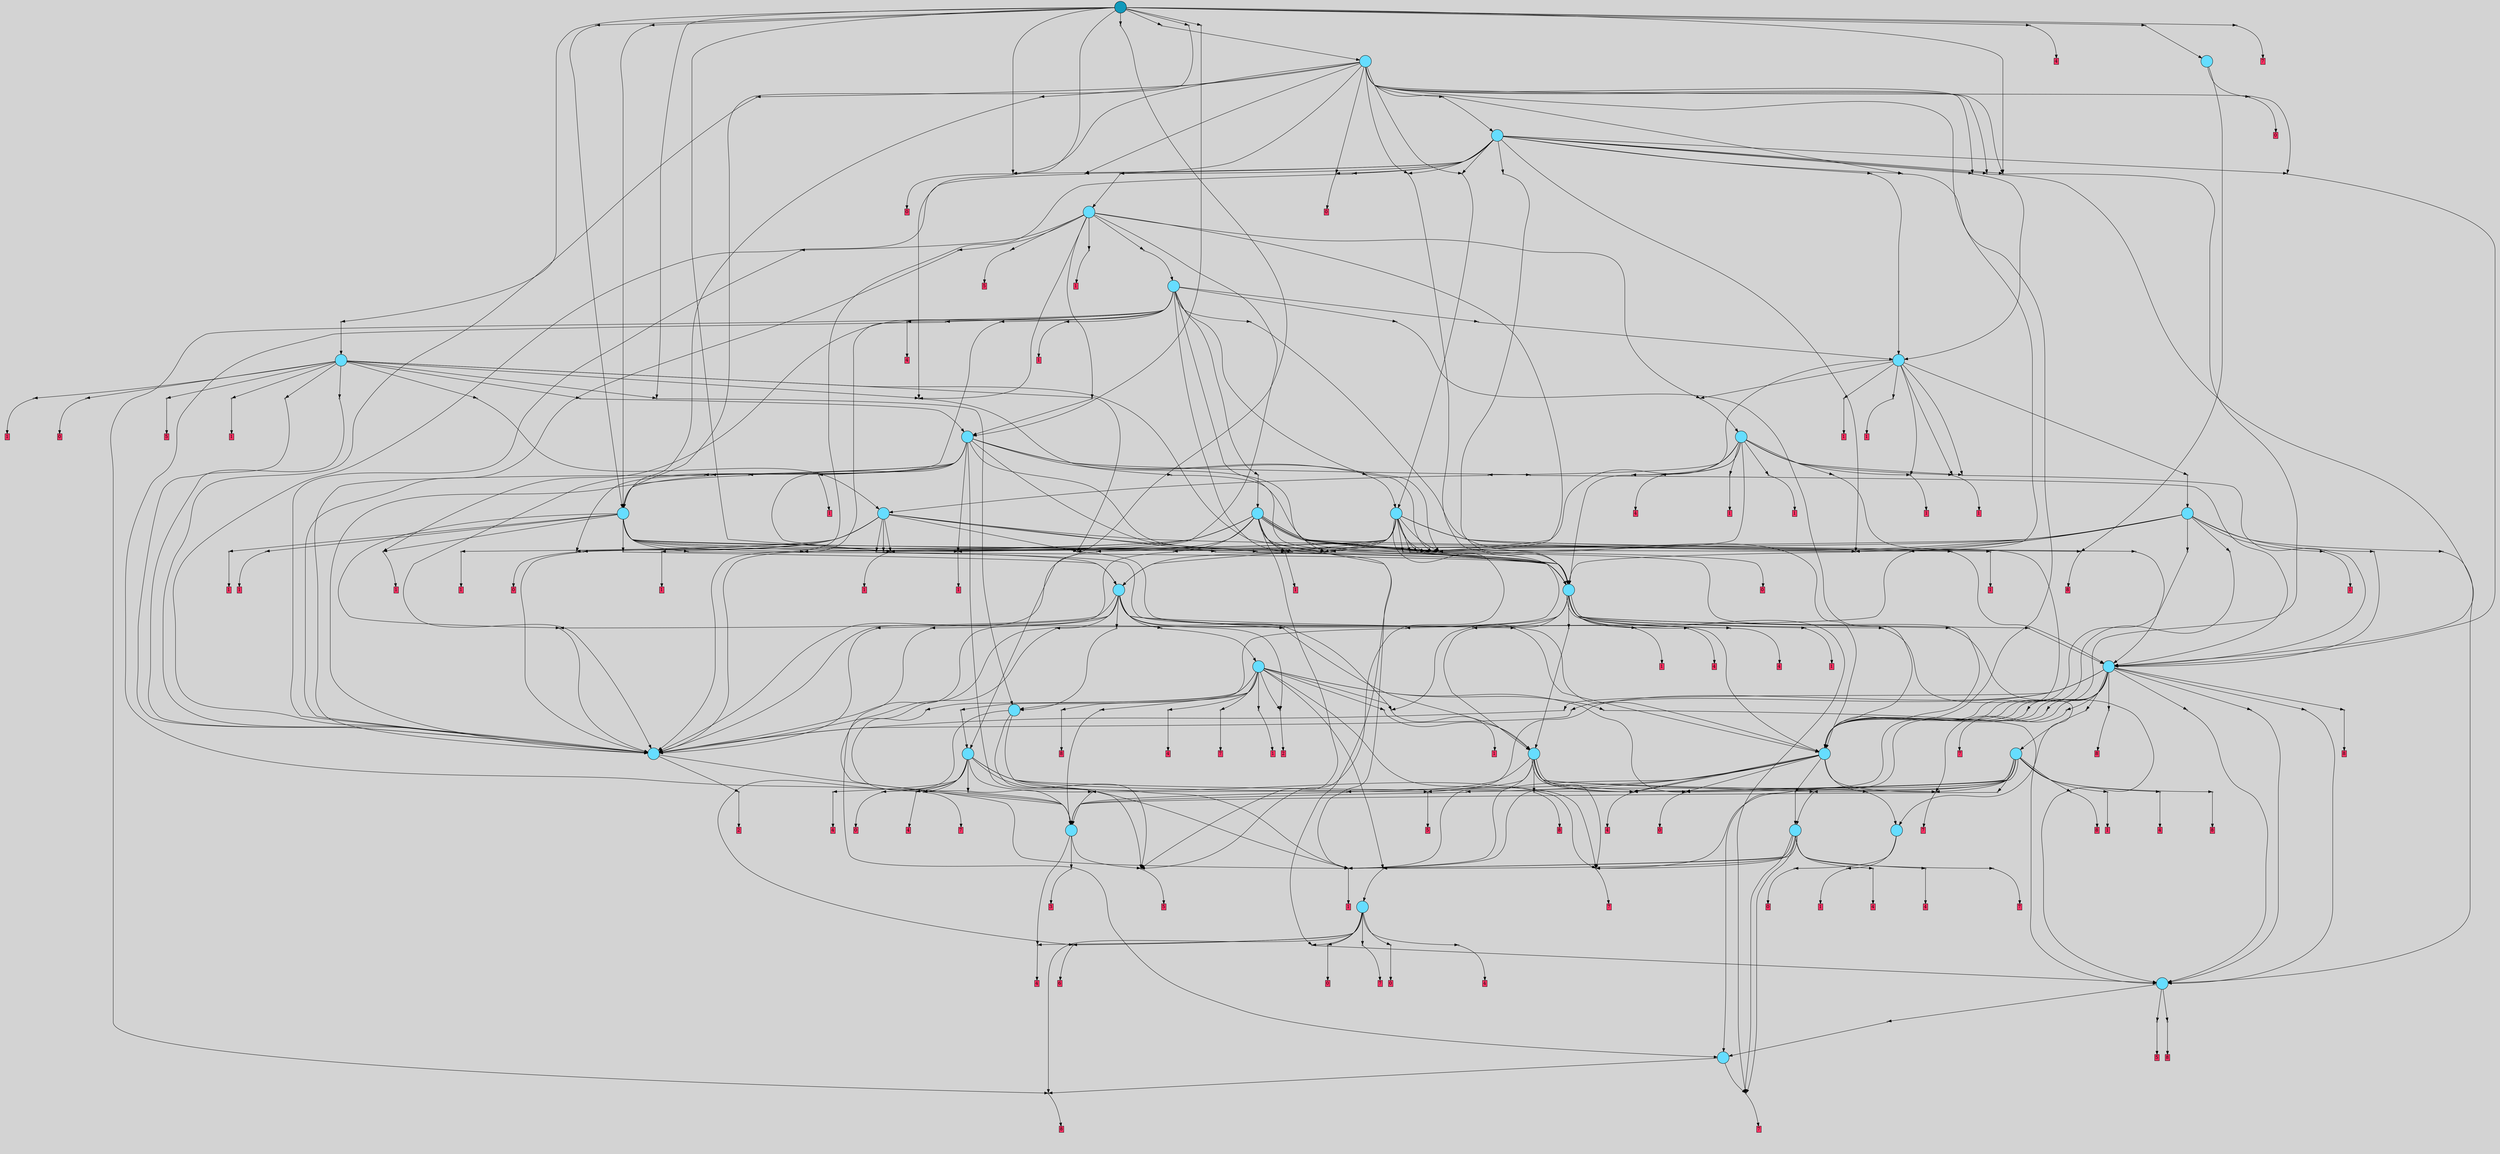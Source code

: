 // File exported with GEGELATI v1.3.1
// On the 2024-03-31 05:19:03
// With the File::TPGGraphDotExporter
digraph{
	graph[pad = "0.212, 0.055" bgcolor = lightgray]
	node[shape=circle style = filled label = ""]
		T0 [fillcolor="#66ddff"]
		T1 [fillcolor="#66ddff"]
		T3 [fillcolor="#66ddff"]
		T5 [fillcolor="#66ddff"]
		T7 [fillcolor="#66ddff"]
		T8 [fillcolor="#66ddff"]
		T22 [fillcolor="#66ddff"]
		T57 [fillcolor="#66ddff"]
		T110 [fillcolor="#66ddff"]
		T223 [fillcolor="#66ddff"]
		T231 [fillcolor="#66ddff"]
		T261 [fillcolor="#66ddff"]
		T269 [fillcolor="#66ddff"]
		T337 [fillcolor="#66ddff"]
		T368 [fillcolor="#66ddff"]
		T397 [fillcolor="#66ddff"]
		T719 [fillcolor="#66ddff"]
		T1049 [fillcolor="#66ddff"]
		T1087 [fillcolor="#66ddff"]
		T1095 [fillcolor="#66ddff"]
		T1096 [fillcolor="#66ddff"]
		T1101 [fillcolor="#66ddff"]
		T1146 [fillcolor="#66ddff"]
		T1164 [fillcolor="#66ddff"]
		T1181 [fillcolor="#66ddff"]
		T1218 [fillcolor="#66ddff"]
		T1262 [fillcolor="#66ddff"]
		T1318 [fillcolor="#66ddff"]
		T1502 [fillcolor="#66ddff"]
		T1510 [fillcolor="#66ddff"]
		T1757 [fillcolor="#1199bb"]
		P56546 [fillcolor="#cccccc" shape=point] //
		I56546 [shape=box style=invis label="0|5&4|2#1|6&#92;n1|3&2|4#1|2&#92;n4|7&4|7#1|0&#92;n0|4&3|7#2|7&#92;n7|0&2|2#1|5&#92;n6|5&4|2#1|1&#92;n8|0&3|3#0|1&#92;n3|4&4|3#2|1&#92;n7|3&0|7#4|3&#92;n3|5&3|1#3|5&#92;n"]
		P56546 -> I56546[style=invis]
		A24064 [fillcolor="#ff3366" shape=box margin=0.03 width=0 height=0 label="0"]
		T0 -> P56546 -> A24064
		P56547 [fillcolor="#cccccc" shape=point] //
		I56547 [shape=box style=invis label="4|5&1|7#1|0&#92;n3|0&2|5#2|6&#92;n"]
		P56547 -> I56547[style=invis]
		A24065 [fillcolor="#ff3366" shape=box margin=0.03 width=0 height=0 label="1"]
		T0 -> P56547 -> A24065
		P56548 [fillcolor="#cccccc" shape=point] //
		I56548 [shape=box style=invis label="5|4&2|3#4|0&#92;n6|4&3|7#3|3&#92;n7|3&3|6#2|3&#92;n7|3&1|0#3|0&#92;n1|5&2|3#4|5&#92;n5|3&3|1#4|7&#92;n1|6&0|0#4|5&#92;n"]
		P56548 -> I56548[style=invis]
		A24066 [fillcolor="#ff3366" shape=box margin=0.03 width=0 height=0 label="1"]
		T1 -> P56548 -> A24066
		P56549 [fillcolor="#cccccc" shape=point] //
		I56549 [shape=box style=invis label="8|4&2|4#1|7&#92;n8|3&1|3#4|7&#92;n"]
		P56549 -> I56549[style=invis]
		A24067 [fillcolor="#ff3366" shape=box margin=0.03 width=0 height=0 label="2"]
		T1 -> P56549 -> A24067
		P56550 [fillcolor="#cccccc" shape=point] //
		I56550 [shape=box style=invis label="0|7&2|4#2|1&#92;n7|3&1|1#1|5&#92;n4|6&3|3#0|4&#92;n7|7&4|6#4|6&#92;n6|7&0|7#3|5&#92;n"]
		P56550 -> I56550[style=invis]
		A24068 [fillcolor="#ff3366" shape=box margin=0.03 width=0 height=0 label="3"]
		T3 -> P56550 -> A24068
		P56551 [fillcolor="#cccccc" shape=point] //
		I56551 [shape=box style=invis label="3|5&2|5#2|1&#92;n4|6&4|1#0|3&#92;n"]
		P56551 -> I56551[style=invis]
		A24069 [fillcolor="#ff3366" shape=box margin=0.03 width=0 height=0 label="4"]
		T3 -> P56551 -> A24069
		P56552 [fillcolor="#cccccc" shape=point] //
		I56552 [shape=box style=invis label="8|2&4|4#3|1&#92;n2|3&1|5#1|6&#92;n2|2&1|1#3|7&#92;n4|5&3|1#0|1&#92;n4|5&2|6#3|5&#92;n"]
		P56552 -> I56552[style=invis]
		A24070 [fillcolor="#ff3366" shape=box margin=0.03 width=0 height=0 label="5"]
		T5 -> P56552 -> A24070
		P56553 [fillcolor="#cccccc" shape=point] //
		I56553 [shape=box style=invis label="7|6&4|7#0|1&#92;n2|5&2|5#1|0&#92;n7|1&3|4#1|6&#92;n4|3&1|3#0|6&#92;n"]
		P56553 -> I56553[style=invis]
		A24071 [fillcolor="#ff3366" shape=box margin=0.03 width=0 height=0 label="6"]
		T5 -> P56553 -> A24071
		P56554 [fillcolor="#cccccc" shape=point] //
		I56554 [shape=box style=invis label="2|3&3|1#4|6&#92;n2|5&1|6#3|5&#92;n2|5&0|3#3|4&#92;n4|1&2|2#1|6&#92;n1|0&1|1#2|0&#92;n1|3&1|1#2|7&#92;n"]
		P56554 -> I56554[style=invis]
		A24072 [fillcolor="#ff3366" shape=box margin=0.03 width=0 height=0 label="7"]
		T7 -> P56554 -> A24072
		P56555 [fillcolor="#cccccc" shape=point] //
		I56555 [shape=box style=invis label="3|0&0|4#3|6&#92;n0|4&1|3#2|6&#92;n5|6&2|0#0|4&#92;n0|6&1|2#1|1&#92;n1|3&3|7#3|1&#92;n4|4&3|0#0|1&#92;n6|1&1|6#3|7&#92;n5|4&4|2#3|2&#92;n5|5&1|1#4|6&#92;n"]
		P56555 -> I56555[style=invis]
		A24073 [fillcolor="#ff3366" shape=box margin=0.03 width=0 height=0 label="8"]
		T7 -> P56555 -> A24073
		P56556 [fillcolor="#cccccc" shape=point] //
		I56556 [shape=box style=invis label="6|5&2|1#4|3&#92;n6|4&3|7#0|7&#92;n5|1&4|3#4|2&#92;n0|0&3|5#4|5&#92;n3|1&1|6#3|0&#92;n4|2&0|6#4|5&#92;n3|5&4|3#1|2&#92;n"]
		P56556 -> I56556[style=invis]
		A24074 [fillcolor="#ff3366" shape=box margin=0.03 width=0 height=0 label="8"]
		T8 -> P56556 -> A24074
		P56557 [fillcolor="#cccccc" shape=point] //
		I56557 [shape=box style=invis label="6|7&2|1#4|6&#92;n3|6&2|7#2|1&#92;n0|0&0|0#3|0&#92;n3|6&1|2#4|2&#92;n4|1&1|6#2|1&#92;n1|1&1|5#4|4&#92;n"]
		P56557 -> I56557[style=invis]
		A24075 [fillcolor="#ff3366" shape=box margin=0.03 width=0 height=0 label="0"]
		T8 -> P56557 -> A24075
		T3 -> P56552
		T5 -> P56548
		P56558 [fillcolor="#cccccc" shape=point] //
		I56558 [shape=box style=invis label="2|3&3|1#4|6&#92;n2|5&0|3#3|4&#92;n3|6&4|6#4|3&#92;n2|5&1|6#3|5&#92;n1|0&1|1#2|0&#92;n0|3&1|1#2|7&#92;n"]
		P56558 -> I56558[style=invis]
		T22 -> P56558 -> T7
		P56559 [fillcolor="#cccccc" shape=point] //
		I56559 [shape=box style=invis label="3|0&0|4#3|6&#92;n0|4&1|3#2|6&#92;n5|6&2|0#0|4&#92;n0|6&1|2#1|1&#92;n5|5&1|1#4|6&#92;n4|4&3|0#0|1&#92;n6|1&1|6#2|7&#92;n5|4&4|2#3|2&#92;n1|3&3|7#3|1&#92;n"]
		P56559 -> I56559[style=invis]
		A24076 [fillcolor="#ff3366" shape=box margin=0.03 width=0 height=0 label="8"]
		T22 -> P56559 -> A24076
		P56560 [fillcolor="#cccccc" shape=point] //
		I56560 [shape=box style=invis label="2|7&4|2#0|6&#92;n0|5&4|2#0|4&#92;n6|5&3|2#4|6&#92;n8|6&0|5#4|0&#92;n1|6&4|5#2|3&#92;n"]
		P56560 -> I56560[style=invis]
		A24077 [fillcolor="#ff3366" shape=box margin=0.03 width=0 height=0 label="5"]
		T22 -> P56560 -> A24077
		P56561 [fillcolor="#cccccc" shape=point] //
		I56561 [shape=box style=invis label="3|4&2|6#3|4&#92;n4|5&2|5#1|3&#92;n1|0&3|5#0|7&#92;n2|1&4|5#3|6&#92;n1|7&2|4#0|0&#92;n7|7&2|1#0|0&#92;n"]
		P56561 -> I56561[style=invis]
		T57 -> P56561 -> T22
		T57 -> P56555
		P56562 [fillcolor="#cccccc" shape=point] //
		I56562 [shape=box style=invis label="0|5&4|2#1|6&#92;n4|7&4|7#1|0&#92;n2|6&1|4#2|4&#92;n3|3&4|3#2|1&#92;n0|4&3|7#2|7&#92;n6|5&4|2#1|1&#92;n8|0&1|3#0|1&#92;n7|0&2|2#1|5&#92;n7|3&0|7#4|3&#92;n3|5&3|1#3|5&#92;n"]
		P56562 -> I56562[style=invis]
		A24078 [fillcolor="#ff3366" shape=box margin=0.03 width=0 height=0 label="0"]
		T57 -> P56562 -> A24078
		P56563 [fillcolor="#cccccc" shape=point] //
		I56563 [shape=box style=invis label="2|3&3|1#4|6&#92;n1|0&1|1#2|0&#92;n7|5&2|6#1|2&#92;n2|5&0|3#3|4&#92;n4|1&2|2#1|6&#92;n2|5&1|6#3|5&#92;n"]
		P56563 -> I56563[style=invis]
		A24079 [fillcolor="#ff3366" shape=box margin=0.03 width=0 height=0 label="7"]
		T57 -> P56563 -> A24079
		T57 -> P56553
		P56564 [fillcolor="#cccccc" shape=point] //
		I56564 [shape=box style=invis label="3|3&2|7#1|4&#92;n5|3&1|3#4|1&#92;n1|6&4|4#4|6&#92;n2|5&3|0#2|4&#92;n5|3&3|0#4|7&#92;n"]
		P56564 -> I56564[style=invis]
		A24080 [fillcolor="#ff3366" shape=box margin=0.03 width=0 height=0 label="4"]
		T57 -> P56564 -> A24080
		T57 -> P56551
		P56565 [fillcolor="#cccccc" shape=point] //
		I56565 [shape=box style=invis label="0|5&4|2#1|6&#92;n1|3&2|4#1|2&#92;n4|7&4|7#1|0&#92;n0|4&3|7#2|7&#92;n3|5&3|1#3|5&#92;n6|5&4|2#1|1&#92;n8|0&3|3#0|1&#92;n3|4&4|3#2|1&#92;n7|3&0|7#4|3&#92;n7|0&2|2#1|4&#92;n"]
		P56565 -> I56565[style=invis]
		A24081 [fillcolor="#ff3366" shape=box margin=0.03 width=0 height=0 label="0"]
		T57 -> P56565 -> A24081
		P56566 [fillcolor="#cccccc" shape=point] //
		I56566 [shape=box style=invis label="7|1&2|4#3|7&#92;n4|1&4|2#4|0&#92;n2|5&3|4#0|5&#92;n5|0&2|3#4|7&#92;n4|2&3|1#2|1&#92;n3|4&0|0#1|3&#92;n3|3&3|0#1|6&#92;n7|1&3|7#0|3&#92;n"]
		P56566 -> I56566[style=invis]
		A24082 [fillcolor="#ff3366" shape=box margin=0.03 width=0 height=0 label="7"]
		T110 -> P56566 -> A24082
		T110 -> P56554
		T110 -> P56548
		P56567 [fillcolor="#cccccc" shape=point] //
		I56567 [shape=box style=invis label="0|0&0|3#3|4&#92;n3|3&3|4#1|7&#92;n8|6&0|3#0|2&#92;n5|7&2|0#0|4&#92;n"]
		P56567 -> I56567[style=invis]
		A24083 [fillcolor="#ff3366" shape=box margin=0.03 width=0 height=0 label="4"]
		T110 -> P56567 -> A24083
		T110 -> P56548
		P56568 [fillcolor="#cccccc" shape=point] //
		I56568 [shape=box style=invis label="0|0&1|3#3|4&#92;n1|4&0|0#0|7&#92;n4|6&4|1#1|3&#92;n"]
		P56568 -> I56568[style=invis]
		A24084 [fillcolor="#ff3366" shape=box margin=0.03 width=0 height=0 label="4"]
		T110 -> P56568 -> A24084
		P56569 [fillcolor="#cccccc" shape=point] //
		I56569 [shape=box style=invis label="0|0&0|3#3|4&#92;n3|3&3|4#1|7&#92;n8|6&2|3#2|2&#92;n"]
		P56569 -> I56569[style=invis]
		T110 -> P56569 -> T57
		P56570 [fillcolor="#cccccc" shape=point] //
		I56570 [shape=box style=invis label="4|6&2|7#0|1&#92;n2|5&0|3#0|4&#92;n2|0&1|2#3|4&#92;n"]
		P56570 -> I56570[style=invis]
		A24085 [fillcolor="#ff3366" shape=box margin=0.03 width=0 height=0 label="7"]
		T110 -> P56570 -> A24085
		T110 -> P56554
		P56571 [fillcolor="#cccccc" shape=point] //
		I56571 [shape=box style=invis label="6|2&1|1#2|7&#92;n1|1&1|0#2|1&#92;n5|6&3|0#2|4&#92;n4|0&2|0#0|0&#92;n"]
		P56571 -> I56571[style=invis]
		T223 -> P56571 -> T110
		T223 -> P56548
		P56572 [fillcolor="#cccccc" shape=point] //
		I56572 [shape=box style=invis label="0|0&1|3#3|7&#92;n4|6&4|1#1|3&#92;n1|4&0|0#0|7&#92;n2|3&3|5#4|5&#92;n"]
		P56572 -> I56572[style=invis]
		A24086 [fillcolor="#ff3366" shape=box margin=0.03 width=0 height=0 label="4"]
		T223 -> P56572 -> A24086
		T223 -> P56570
		P56573 [fillcolor="#cccccc" shape=point] //
		I56573 [shape=box style=invis label="1|0&0|1#3|5&#92;n8|4&3|1#0|7&#92;n0|7&3|0#3|6&#92;n"]
		P56573 -> I56573[style=invis]
		A24087 [fillcolor="#ff3366" shape=box margin=0.03 width=0 height=0 label="5"]
		T223 -> P56573 -> A24087
		P56574 [fillcolor="#cccccc" shape=point] //
		I56574 [shape=box style=invis label="5|6&0|4#4|0&#92;n7|7&4|2#3|6&#92;n5|0&3|7#4|4&#92;n1|4&0|4#4|4&#92;n4|3&2|5#1|5&#92;n3|2&1|1#1|3&#92;n7|2&2|6#4|2&#92;n"]
		P56574 -> I56574[style=invis]
		A24088 [fillcolor="#ff3366" shape=box margin=0.03 width=0 height=0 label="8"]
		T223 -> P56574 -> A24088
		P56575 [fillcolor="#cccccc" shape=point] //
		I56575 [shape=box style=invis label="2|0&1|2#3|4&#92;n2|5&1|0#3|5&#92;n2|5&0|3#3|4&#92;n4|6&2|7#0|1&#92;n"]
		P56575 -> I56575[style=invis]
		A24089 [fillcolor="#ff3366" shape=box margin=0.03 width=0 height=0 label="7"]
		T223 -> P56575 -> A24089
		P56576 [fillcolor="#cccccc" shape=point] //
		I56576 [shape=box style=invis label="0|7&4|2#1|6&#92;n3|6&2|1#4|4&#92;n3|4&1|5#1|6&#92;n3|3&2|3#2|1&#92;n6|5&4|2#1|1&#92;n0|0&0|5#3|7&#92;n0|4&3|7#2|7&#92;n7|6&2|2#3|5&#92;n7|3&0|7#4|3&#92;n4|5&4|7#1|0&#92;n"]
		P56576 -> I56576[style=invis]
		A24090 [fillcolor="#ff3366" shape=box margin=0.03 width=0 height=0 label="0"]
		T223 -> P56576 -> A24090
		T223 -> P56572
		P56577 [fillcolor="#cccccc" shape=point] //
		I56577 [shape=box style=invis label="0|6&1|7#1|1&#92;n6|1&0|6#3|7&#92;n7|4&2|3#3|1&#92;n4|5&0|5#3|5&#92;n3|0&3|5#0|2&#92;n4|1&3|0#0|1&#92;n5|6&4|0#0|4&#92;n"]
		P56577 -> I56577[style=invis]
		T223 -> P56577 -> T3
		T231 -> P56548
		P56578 [fillcolor="#cccccc" shape=point] //
		I56578 [shape=box style=invis label="2|3&3|5#4|5&#92;n4|6&4|1#1|3&#92;n3|7&2|2#3|4&#92;n1|4&0|0#0|7&#92;n0|0&1|3#4|7&#92;n"]
		P56578 -> I56578[style=invis]
		A24091 [fillcolor="#ff3366" shape=box margin=0.03 width=0 height=0 label="4"]
		T231 -> P56578 -> A24091
		T231 -> P56570
		T231 -> P56573
		P56579 [fillcolor="#cccccc" shape=point] //
		I56579 [shape=box style=invis label="4|3&0|5#3|7&#92;n5|1&0|6#3|7&#92;n5|4&4|2#3|2&#92;n7|4&1|3#0|1&#92;n3|0&3|5#0|2&#92;n4|1&3|0#0|1&#92;n4|5&0|5#3|5&#92;n0|6&1|7#1|1&#92;n"]
		P56579 -> I56579[style=invis]
		T231 -> P56579 -> T3
		P56580 [fillcolor="#cccccc" shape=point] //
		I56580 [shape=box style=invis label="0|7&4|2#1|6&#92;n8|6&2|4#3|7&#92;n3|4&1|5#1|6&#92;n3|3&2|3#2|1&#92;n6|5&4|2#1|1&#92;n0|0&0|5#3|7&#92;n3|6&2|1#4|4&#92;n0|4&3|7#2|7&#92;n7|6&2|2#3|5&#92;n4|5&4|7#1|0&#92;n"]
		P56580 -> I56580[style=invis]
		A24092 [fillcolor="#ff3366" shape=box margin=0.03 width=0 height=0 label="0"]
		T231 -> P56580 -> A24092
		T231 -> P56572
		P56581 [fillcolor="#cccccc" shape=point] //
		I56581 [shape=box style=invis label="0|6&1|7#1|1&#92;n5|6&4|0#0|4&#92;n4|5&0|5#3|5&#92;n7|4&2|3#0|1&#92;n3|0&3|5#0|2&#92;n4|4&3|0#0|1&#92;n5|4&4|2#3|2&#92;n0|6&1|3#2|6&#92;n6|1&0|6#3|7&#92;n"]
		P56581 -> I56581[style=invis]
		T231 -> P56581 -> T3
		P56582 [fillcolor="#cccccc" shape=point] //
		I56582 [shape=box style=invis label="1|0&2|0#3|0&#92;n"]
		P56582 -> I56582[style=invis]
		A24093 [fillcolor="#ff3366" shape=box margin=0.03 width=0 height=0 label="4"]
		T231 -> P56582 -> A24093
		P56583 [fillcolor="#cccccc" shape=point] //
		I56583 [shape=box style=invis label="1|2&4|7#4|2&#92;n2|3&1|1#3|5&#92;n2|7&3|4#0|1&#92;n3|7&3|5#2|0&#92;n0|3&0|1#2|5&#92;n7|0&4|4#0|3&#92;n"]
		P56583 -> I56583[style=invis]
		A24094 [fillcolor="#ff3366" shape=box margin=0.03 width=0 height=0 label="7"]
		T231 -> P56583 -> A24094
		P56584 [fillcolor="#cccccc" shape=point] //
		I56584 [shape=box style=invis label="1|0&1|1#3|2&#92;n"]
		P56584 -> I56584[style=invis]
		A24095 [fillcolor="#ff3366" shape=box margin=0.03 width=0 height=0 label="1"]
		T261 -> P56584 -> A24095
		T261 -> P56572
		P56585 [fillcolor="#cccccc" shape=point] //
		I56585 [shape=box style=invis label="0|6&1|7#2|1&#92;n5|1&0|6#3|7&#92;n5|4&4|2#3|2&#92;n4|1&3|0#0|1&#92;n3|0&3|5#0|2&#92;n7|4&2|3#0|1&#92;n4|5&0|5#3|5&#92;n4|3&0|5#3|7&#92;n5|6&4|0#0|4&#92;n"]
		P56585 -> I56585[style=invis]
		T261 -> P56585 -> T3
		T261 -> P56575
		T261 -> P56576
		P56586 [fillcolor="#cccccc" shape=point] //
		I56586 [shape=box style=invis label="0|0&1|3#4|7&#92;n4|7&4|1#1|6&#92;n1|4&0|0#0|7&#92;n"]
		P56586 -> I56586[style=invis]
		A24096 [fillcolor="#ff3366" shape=box margin=0.03 width=0 height=0 label="4"]
		T261 -> P56586 -> A24096
		T261 -> P56548
		P56587 [fillcolor="#cccccc" shape=point] //
		I56587 [shape=box style=invis label="1|3&3|7#3|1&#92;n5|5&1|1#4|6&#92;n5|4&4|2#3|2&#92;n3|0&0|4#3|6&#92;n0|3&0|5#1|6&#92;n6|1&3|7#4|2&#92;n5|4&3|0#0|1&#92;n0|6&3|4#0|1&#92;n5|1&1|6#3|0&#92;n2|6&1|2#1|1&#92;n"]
		P56587 -> I56587[style=invis]
		A24097 [fillcolor="#ff3366" shape=box margin=0.03 width=0 height=0 label="8"]
		T261 -> P56587 -> A24097
		P56588 [fillcolor="#cccccc" shape=point] //
		I56588 [shape=box style=invis label="6|5&2|1#4|3&#92;n6|4&3|7#0|7&#92;n3|5&4|3#1|2&#92;n0|0&3|7#4|5&#92;n4|3&0|7#2|5&#92;n3|1&1|6#3|0&#92;n4|2&0|6#4|5&#92;n5|1&4|3#4|2&#92;n"]
		P56588 -> I56588[style=invis]
		A24098 [fillcolor="#ff3366" shape=box margin=0.03 width=0 height=0 label="8"]
		T261 -> P56588 -> A24098
		T261 -> P56572
		T261 -> P56570
		T261 -> P56571
		P56589 [fillcolor="#cccccc" shape=point] //
		I56589 [shape=box style=invis label="5|6&3|0#2|4&#92;n1|1&1|0#2|1&#92;n8|7&1|7#0|7&#92;n6|2&1|4#2|7&#92;n4|0&2|0#0|0&#92;n"]
		P56589 -> I56589[style=invis]
		T269 -> P56589 -> T110
		T269 -> P56548
		T269 -> P56572
		T269 -> P56576
		T269 -> P56572
		P56590 [fillcolor="#cccccc" shape=point] //
		I56590 [shape=box style=invis label="7|4&2|3#3|1&#92;n6|1&0|6#3|7&#92;n4|5&0|5#3|5&#92;n3|0&3|5#0|2&#92;n4|1&0|0#0|1&#92;n5|6&4|0#0|4&#92;n"]
		P56590 -> I56590[style=invis]
		T269 -> P56590 -> T0
		T269 -> P56575
		T269 -> P56581
		P56591 [fillcolor="#cccccc" shape=point] //
		I56591 [shape=box style=invis label="0|6&1|7#1|1&#92;n5|1&0|6#3|7&#92;n5|4&4|2#3|2&#92;n7|4&2|3#0|1&#92;n3|0&3|5#0|2&#92;n4|1&3|0#0|1&#92;n4|5&0|5#3|5&#92;n4|3&0|5#3|7&#92;n5|6&4|0#0|4&#92;n"]
		P56591 -> I56591[style=invis]
		T269 -> P56591 -> T3
		P56592 [fillcolor="#cccccc" shape=point] //
		I56592 [shape=box style=invis label="2|0&1|5#3|2&#92;n5|3&2|0#2|0&#92;n7|6&0|2#0|6&#92;n6|4&0|2#0|7&#92;n"]
		P56592 -> I56592[style=invis]
		T337 -> P56592 -> T1
		P56593 [fillcolor="#cccccc" shape=point] //
		I56593 [shape=box style=invis label="6|1&3|7#4|2&#92;n5|1&1|6#3|7&#92;n0|4&1|3#2|6&#92;n5|4&4|2#1|2&#92;n3|0&0|4#3|6&#92;n1|3&3|7#3|1&#92;n5|4&3|0#0|1&#92;n0|6&3|4#0|1&#92;n5|5&1|1#4|6&#92;n2|6&1|2#1|1&#92;n"]
		P56593 -> I56593[style=invis]
		A24099 [fillcolor="#ff3366" shape=box margin=0.03 width=0 height=0 label="8"]
		T337 -> P56593 -> A24099
		P56594 [fillcolor="#cccccc" shape=point] //
		I56594 [shape=box style=invis label="6|0&3|7#2|0&#92;n3|4&4|7#2|6&#92;n"]
		P56594 -> I56594[style=invis]
		T337 -> P56594 -> T1
		P56595 [fillcolor="#cccccc" shape=point] //
		I56595 [shape=box style=invis label="7|1&2|4#3|7&#92;n4|1&4|5#4|0&#92;n4|2&3|1#2|1&#92;n3|4&0|3#1|3&#92;n2|5&3|4#0|5&#92;n5|2&2|3#4|7&#92;n3|3&3|0#1|6&#92;n5|7&2|3#3|7&#92;n7|1&3|7#0|3&#92;n8|4&3|7#4|5&#92;n"]
		P56595 -> I56595[style=invis]
		A24100 [fillcolor="#ff3366" shape=box margin=0.03 width=0 height=0 label="7"]
		T337 -> P56595 -> A24100
		P56596 [fillcolor="#cccccc" shape=point] //
		I56596 [shape=box style=invis label="6|1&1|0#3|7&#92;n4|4&3|0#0|1&#92;n3|5&0|7#4|7&#92;n0|2&4|1#0|6&#92;n5|4&4|2#0|2&#92;n1|0&4|5#3|3&#92;n0|1&1|2#1|2&#92;n6|1&1|3#3|1&#92;n"]
		P56596 -> I56596[style=invis]
		A24101 [fillcolor="#ff3366" shape=box margin=0.03 width=0 height=0 label="8"]
		T337 -> P56596 -> A24101
		P56597 [fillcolor="#cccccc" shape=point] //
		I56597 [shape=box style=invis label="7|1&2|1#0|0&#92;n4|5&2|5#1|3&#92;n1|0&3|5#0|7&#92;n2|1&4|5#3|6&#92;n3|4&2|6#3|4&#92;n"]
		P56597 -> I56597[style=invis]
		T337 -> P56597 -> T22
		T337 -> P56575
		P56598 [fillcolor="#cccccc" shape=point] //
		I56598 [shape=box style=invis label="8|4&3|1#0|7&#92;n1|0&3|1#3|5&#92;n0|7&3|0#3|6&#92;n"]
		P56598 -> I56598[style=invis]
		T337 -> P56598 -> T7
		P56599 [fillcolor="#cccccc" shape=point] //
		I56599 [shape=box style=invis label="0|6&3|4#0|1&#92;n5|5&1|1#4|6&#92;n0|4&1|3#2|6&#92;n5|4&4|2#3|2&#92;n3|0&0|4#1|6&#92;n1|3&3|7#3|1&#92;n5|4&3|0#0|1&#92;n6|1&3|7#4|2&#92;n2|6&1|2#1|1&#92;n"]
		P56599 -> I56599[style=invis]
		T337 -> P56599 -> T269
		T337 -> P56576
		P56600 [fillcolor="#cccccc" shape=point] //
		I56600 [shape=box style=invis label="1|7&4|6#4|0&#92;n4|1&4|4#1|7&#92;n7|5&0|2#0|2&#92;n1|0&0|7#3|2&#92;n2|5&4|1#0|4&#92;n7|3&4|1#2|0&#92;n1|7&2|0#2|4&#92;n"]
		P56600 -> I56600[style=invis]
		T337 -> P56600 -> T261
		P56601 [fillcolor="#cccccc" shape=point] //
		I56601 [shape=box style=invis label="1|7&2|4#1|0&#92;n1|0&3|5#0|7&#92;n5|7&4|0#2|2&#92;n6|4&2|7#0|7&#92;n2|1&4|5#3|6&#92;n4|5&1|5#1|3&#92;n7|0&2|6#3|4&#92;n"]
		P56601 -> I56601[style=invis]
		T337 -> P56601 -> T22
		T337 -> P56573
		P56602 [fillcolor="#cccccc" shape=point] //
		I56602 [shape=box style=invis label="4|5&2|5#1|3&#92;n4|3&3|6#3|0&#92;n3|4&2|6#3|4&#92;n1|0&3|3#0|7&#92;n2|1&4|5#3|6&#92;n1|7&2|4#0|0&#92;n7|7&2|1#0|0&#92;n"]
		P56602 -> I56602[style=invis]
		T337 -> P56602 -> T22
		P56603 [fillcolor="#cccccc" shape=point] //
		I56603 [shape=box style=invis label="1|4&0|0#0|7&#92;n4|6&4|1#1|1&#92;n0|0&1|3#3|7&#92;n"]
		P56603 -> I56603[style=invis]
		A24102 [fillcolor="#ff3366" shape=box margin=0.03 width=0 height=0 label="4"]
		T368 -> P56603 -> A24102
		T368 -> P56570
		T368 -> P56576
		P56604 [fillcolor="#cccccc" shape=point] //
		I56604 [shape=box style=invis label="3|0&3|5#0|2&#92;n5|1&0|6#3|7&#92;n5|4&4|2#3|2&#92;n7|4&2|3#0|1&#92;n0|6&1|7#1|1&#92;n4|1&3|0#0|1&#92;n4|5&0|5#3|5&#92;n4|3&0|5#3|7&#92;n5|6&4|3#0|4&#92;n"]
		P56604 -> I56604[style=invis]
		T368 -> P56604 -> T3
		P56605 [fillcolor="#cccccc" shape=point] //
		I56605 [shape=box style=invis label="3|4&0|1#1|7&#92;n4|0&2|2#1|3&#92;n4|4&2|3#0|6&#92;n7|2&4|0#2|0&#92;n6|7&2|0#1|7&#92;n2|2&2|1#3|0&#92;n7|0&3|6#1|6&#92;n1|0&2|3#0|4&#92;n7|6&4|4#2|4&#92;n7|0&2|0#4|1&#92;n"]
		P56605 -> I56605[style=invis]
		A24103 [fillcolor="#ff3366" shape=box margin=0.03 width=0 height=0 label="2"]
		T368 -> P56605 -> A24103
		P56606 [fillcolor="#cccccc" shape=point] //
		I56606 [shape=box style=invis label="6|5&2|5#1|3&#92;n5|7&2|4#0|0&#92;n1|0&3|5#0|7&#92;n3|1&1|3#2|1&#92;n2|1&4|5#3|6&#92;n7|7&2|1#0|0&#92;n4|6&0|5#3|0&#92;n"]
		P56606 -> I56606[style=invis]
		T368 -> P56606 -> T22
		P56607 [fillcolor="#cccccc" shape=point] //
		I56607 [shape=box style=invis label="3|6&0|7#3|2&#92;n0|0&3|0#0|2&#92;n"]
		P56607 -> I56607[style=invis]
		A24104 [fillcolor="#ff3366" shape=box margin=0.03 width=0 height=0 label="7"]
		T368 -> P56607 -> A24104
		P56608 [fillcolor="#cccccc" shape=point] //
		I56608 [shape=box style=invis label="4|0&3|5#1|6&#92;n8|1&2|6#1|4&#92;n5|2&3|0#4|2&#92;n5|4&3|7#3|0&#92;n"]
		P56608 -> I56608[style=invis]
		A24105 [fillcolor="#ff3366" shape=box margin=0.03 width=0 height=0 label="1"]
		T368 -> P56608 -> A24105
		P56609 [fillcolor="#cccccc" shape=point] //
		I56609 [shape=box style=invis label="3|4&4|3#2|1&#92;n1|3&2|4#1|2&#92;n4|7&4|7#1|0&#92;n3|3&3|1#3|5&#92;n8|0&3|3#0|2&#92;n0|5&4|2#1|6&#92;n7|3&0|7#4|3&#92;n7|0&2|2#1|4&#92;n"]
		P56609 -> I56609[style=invis]
		T368 -> P56609 -> T231
		P56610 [fillcolor="#cccccc" shape=point] //
		I56610 [shape=box style=invis label="0|6&1|7#1|1&#92;n5|6&4|0#0|4&#92;n3|0&3|5#0|2&#92;n7|4&2|3#0|1&#92;n4|4&3|0#0|1&#92;n5|4&4|2#3|2&#92;n0|7&1|3#2|6&#92;n6|1&0|6#3|7&#92;n"]
		P56610 -> I56610[style=invis]
		T368 -> P56610 -> T3
		P56611 [fillcolor="#cccccc" shape=point] //
		I56611 [shape=box style=invis label="5|6&4|4#2|0&#92;n8|0&2|7#3|2&#92;n7|1&2|6#2|6&#92;n2|2&4|7#0|4&#92;n7|2&0|2#2|3&#92;n1|5&4|0#0|0&#92;n6|7&1|7#2|0&#92;n7|3&2|7#4|2&#92;n8|0&3|4#2|1&#92;n"]
		P56611 -> I56611[style=invis]
		A24106 [fillcolor="#ff3366" shape=box margin=0.03 width=0 height=0 label="1"]
		T368 -> P56611 -> A24106
		P56612 [fillcolor="#cccccc" shape=point] //
		I56612 [shape=box style=invis label="2|5&4|1#0|4&#92;n7|3&4|1#2|0&#92;n2|6&0|3#0|3&#92;n8|7&2|3#4|2&#92;n7|5&0|2#0|2&#92;n1|7&4|6#4|0&#92;n6|4&3|6#0|1&#92;n1|0&0|7#2|2&#92;n8|6&2|0#2|4&#92;n"]
		P56612 -> I56612[style=invis]
		T368 -> P56612 -> T223
		P56613 [fillcolor="#cccccc" shape=point] //
		I56613 [shape=box style=invis label="6|1&3|7#4|2&#92;n5|5&1|1#4|6&#92;n0|4&1|3#2|6&#92;n5|4&4|2#3|2&#92;n3|0&0|4#3|6&#92;n1|3&3|7#3|1&#92;n5|4&3|0#0|1&#92;n0|6&3|4#0|1&#92;n5|1&1|6#3|7&#92;n2|6&1|2#1|1&#92;n"]
		P56613 -> I56613[style=invis]
		A24107 [fillcolor="#ff3366" shape=box margin=0.03 width=0 height=0 label="8"]
		T368 -> P56613 -> A24107
		T368 -> P56569
		P56614 [fillcolor="#cccccc" shape=point] //
		I56614 [shape=box style=invis label="3|1&2|5#3|7&#92;n6|0&3|3#4|0&#92;n1|1&4|2#0|0&#92;n6|1&3|1#4|1&#92;n4|7&4|6#0|7&#92;n4|1&1|7#2|2&#92;n1|4&3|1#3|2&#92;n"]
		P56614 -> I56614[style=invis]
		T397 -> P56614 -> T3
		P56615 [fillcolor="#cccccc" shape=point] //
		I56615 [shape=box style=invis label="1|0&3|1#3|5&#92;n8|4&3|1#0|3&#92;n"]
		P56615 -> I56615[style=invis]
		T397 -> P56615 -> T7
		P56616 [fillcolor="#cccccc" shape=point] //
		I56616 [shape=box style=invis label="0|6&3|4#0|1&#92;n0|4&1|3#2|6&#92;n1|3&3|7#3|1&#92;n3|0&0|4#1|6&#92;n5|4&4|2#3|2&#92;n5|4&3|0#3|1&#92;n6|1&3|7#4|2&#92;n2|6&1|2#1|1&#92;n"]
		P56616 -> I56616[style=invis]
		T397 -> P56616 -> T269
		P56617 [fillcolor="#cccccc" shape=point] //
		I56617 [shape=box style=invis label="8|1&2|6#2|4&#92;n4|0&3|5#1|6&#92;n2|4&0|4#3|3&#92;n5|2&3|0#4|2&#92;n"]
		P56617 -> I56617[style=invis]
		T397 -> P56617 -> T5
		P56618 [fillcolor="#cccccc" shape=point] //
		I56618 [shape=box style=invis label="2|0&1|2#3|4&#92;n2|5&0|3#0|4&#92;n4|3&2|7#0|1&#92;n"]
		P56618 -> I56618[style=invis]
		T397 -> P56618 -> T368
		P56619 [fillcolor="#cccccc" shape=point] //
		I56619 [shape=box style=invis label="6|4&3|6#0|1&#92;n7|3&4|1#2|0&#92;n2|6&0|3#0|3&#92;n8|7&2|3#4|2&#92;n7|5&0|2#0|2&#92;n1|7&4|6#4|0&#92;n2|5&4|1#0|4&#92;n1|0&0|7#3|2&#92;n8|6&2|0#2|4&#92;n"]
		P56619 -> I56619[style=invis]
		T397 -> P56619 -> T223
		T397 -> P56611
		P56620 [fillcolor="#cccccc" shape=point] //
		I56620 [shape=box style=invis label="3|1&1|1#3|4&#92;n5|3&2|0#2|0&#92;n7|6&0|2#0|6&#92;n2|0&1|5#3|5&#92;n6|4&0|2#0|7&#92;n"]
		P56620 -> I56620[style=invis]
		T397 -> P56620 -> T1
		T397 -> P56605
		P56621 [fillcolor="#cccccc" shape=point] //
		I56621 [shape=box style=invis label="3|1&1|1#3|4&#92;n6|4&0|2#0|7&#92;n7|6&0|1#0|6&#92;n7|2&3|5#2|1&#92;n2|0&1|5#3|5&#92;n5|3&2|0#2|0&#92;n"]
		P56621 -> I56621[style=invis]
		T397 -> P56621 -> T1
		T719 -> P56611
		P56622 [fillcolor="#cccccc" shape=point] //
		I56622 [shape=box style=invis label="4|7&0|5#3|3&#92;n4|6&4|3#1|4&#92;n4|3&2|5#4|6&#92;n7|0&4|7#2|3&#92;n"]
		P56622 -> I56622[style=invis]
		A24108 [fillcolor="#ff3366" shape=box margin=0.03 width=0 height=0 label="4"]
		T719 -> P56622 -> A24108
		P56623 [fillcolor="#cccccc" shape=point] //
		I56623 [shape=box style=invis label="5|1&0|6#3|7&#92;n5|4&4|2#3|7&#92;n8|4&4|3#3|0&#92;n4|4&1|6#0|0&#92;n4|3&0|5#3|7&#92;n2|4&1|7#4|7&#92;n3|0&3|5#0|2&#92;n0|2&3|2#2|3&#92;n"]
		P56623 -> I56623[style=invis]
		T719 -> P56623 -> T337
		P56624 [fillcolor="#cccccc" shape=point] //
		I56624 [shape=box style=invis label="1|0&3|2#3|3&#92;n8|1&2|6#1|4&#92;n4|2&3|5#1|6&#92;n8|6&0|2#1|5&#92;n"]
		P56624 -> I56624[style=invis]
		A24109 [fillcolor="#ff3366" shape=box margin=0.03 width=0 height=0 label="1"]
		T719 -> P56624 -> A24109
		P56625 [fillcolor="#cccccc" shape=point] //
		I56625 [shape=box style=invis label="6|4&3|6#0|1&#92;n7|3&4|1#2|0&#92;n8|6&2|0#2|4&#92;n2|6&0|3#0|3&#92;n8|5&2|3#4|2&#92;n7|5&0|2#0|2&#92;n1|7&4|6#4|0&#92;n2|5&4|1#0|4&#92;n1|0&0|7#3|2&#92;n7|2&4|7#0|3&#92;n"]
		P56625 -> I56625[style=invis]
		T719 -> P56625 -> T223
		P56626 [fillcolor="#cccccc" shape=point] //
		I56626 [shape=box style=invis label="1|7&2|4#1|0&#92;n5|1&4|0#2|2&#92;n6|4&2|6#0|7&#92;n4|5&1|5#1|3&#92;n7|0&2|6#3|4&#92;n"]
		P56626 -> I56626[style=invis]
		T719 -> P56626 -> T22
		P56627 [fillcolor="#cccccc" shape=point] //
		I56627 [shape=box style=invis label="2|1&2|2#1|5&#92;n2|0&3|5#1|0&#92;n8|1&2|6#4|4&#92;n"]
		P56627 -> I56627[style=invis]
		T719 -> P56627 -> T5
		P56628 [fillcolor="#cccccc" shape=point] //
		I56628 [shape=box style=invis label="6|1&1|0#3|7&#92;n0|2&4|1#0|6&#92;n3|5&0|7#4|7&#92;n4|4&3|0#0|1&#92;n1|5&2|7#1|5&#92;n7|1&0|4#2|2&#92;n1|0&4|6#3|1&#92;n0|1&1|2#1|2&#92;n6|1&0|3#4|1&#92;n"]
		P56628 -> I56628[style=invis]
		T719 -> P56628 -> T0
		P56629 [fillcolor="#cccccc" shape=point] //
		I56629 [shape=box style=invis label="6|4&3|6#0|1&#92;n7|3&4|1#2|0&#92;n2|0&0|3#0|3&#92;n8|7&2|3#4|2&#92;n7|4&2|2#0|7&#92;n1|6&2|0#2|4&#92;n2|2&2|0#2|4&#92;n1|7&4|6#4|0&#92;n"]
		P56629 -> I56629[style=invis]
		T719 -> P56629 -> T223
		T719 -> P56554
		P56630 [fillcolor="#cccccc" shape=point] //
		I56630 [shape=box style=invis label="4|2&3|5#1|6&#92;n8|1&2|6#1|4&#92;n8|0&0|2#1|5&#92;n5|2&3|0#4|2&#92;n"]
		P56630 -> I56630[style=invis]
		A24110 [fillcolor="#ff3366" shape=box margin=0.03 width=0 height=0 label="1"]
		T719 -> P56630 -> A24110
		T719 -> P56622
		P56631 [fillcolor="#cccccc" shape=point] //
		I56631 [shape=box style=invis label="7|1&3|1#0|6&#92;n5|5&1|5#0|5&#92;n2|2&2|5#1|5&#92;n6|0&0|2#4|1&#92;n"]
		P56631 -> I56631[style=invis]
		A24111 [fillcolor="#ff3366" shape=box margin=0.03 width=0 height=0 label="4"]
		T719 -> P56631 -> A24111
		P56632 [fillcolor="#cccccc" shape=point] //
		I56632 [shape=box style=invis label="4|7&0|5#3|7&#92;n8|4&4|7#3|0&#92;n2|1&4|5#0|1&#92;n7|6&0|3#4|1&#92;n5|4&4|1#3|7&#92;n8|0&3|4#3|2&#92;n5|0&0|6#3|7&#92;n4|7&0|2#2|0&#92;n2|1&3|6#0|3&#92;n"]
		P56632 -> I56632[style=invis]
		T1049 -> P56632 -> T337
		P56633 [fillcolor="#cccccc" shape=point] //
		I56633 [shape=box style=invis label="7|6&3|6#1|3&#92;n2|0&4|3#3|2&#92;n3|4&2|4#0|7&#92;n2|6&2|1#4|3&#92;n"]
		P56633 -> I56633[style=invis]
		T1049 -> P56633 -> T1
		P56634 [fillcolor="#cccccc" shape=point] //
		I56634 [shape=box style=invis label="1|5&4|0#0|0&#92;n2|2&4|7#0|4&#92;n7|1&2|6#2|1&#92;n7|2&0|2#2|3&#92;n8|0&2|7#3|2&#92;n8|1&1|4#4|4&#92;n6|7&1|7#2|0&#92;n7|3&2|7#4|2&#92;n4|0&1|1#2|7&#92;n"]
		P56634 -> I56634[style=invis]
		A24112 [fillcolor="#ff3366" shape=box margin=0.03 width=0 height=0 label="1"]
		T1049 -> P56634 -> A24112
		P56635 [fillcolor="#cccccc" shape=point] //
		I56635 [shape=box style=invis label="0|1&0|0#4|2&#92;n7|5&1|2#2|7&#92;n8|7&0|0#2|3&#92;n7|4&2|6#2|7&#92;n0|0&1|0#1|3&#92;n8|0&3|3#2|4&#92;n4|7&3|6#1|5&#92;n2|6&2|4#2|6&#92;n2|6&1|0#3|5&#92;n2|5&0|5#4|2&#92;n"]
		P56635 -> I56635[style=invis]
		T1049 -> P56635 -> T269
		P56636 [fillcolor="#cccccc" shape=point] //
		I56636 [shape=box style=invis label="0|7&4|2#1|6&#92;n5|4&4|7#3|6&#92;n0|4&3|7#0|7&#92;n3|3&2|3#2|1&#92;n7|6&2|2#3|5&#92;n0|0&0|5#3|7&#92;n3|6&2|1#4|4&#92;n6|5&4|2#1|1&#92;n4|7&4|7#1|0&#92;n"]
		P56636 -> I56636[style=invis]
		A24113 [fillcolor="#ff3366" shape=box margin=0.03 width=0 height=0 label="0"]
		T1049 -> P56636 -> A24113
		P56637 [fillcolor="#cccccc" shape=point] //
		I56637 [shape=box style=invis label="4|5&2|3#1|3&#92;n7|2&1|4#2|4&#92;n5|7&4|0#2|6&#92;n3|4&2|6#3|4&#92;n1|0&3|5#0|7&#92;n2|1&4|5#3|6&#92;n1|7&2|4#0|0&#92;n"]
		P56637 -> I56637[style=invis]
		T1049 -> P56637 -> T22
		P56638 [fillcolor="#cccccc" shape=point] //
		I56638 [shape=box style=invis label="1|7&3|6#4|4&#92;n1|0&3|2#2|6&#92;n6|6&4|7#4|0&#92;n4|1&0|5#3|3&#92;n"]
		P56638 -> I56638[style=invis]
		T1049 -> P56638 -> T269
		P56639 [fillcolor="#cccccc" shape=point] //
		I56639 [shape=box style=invis label="6|5&4|3#3|1&#92;n6|5&1|4#1|0&#92;n0|3&0|4#1|2&#92;n2|2&4|3#3|3&#92;n0|0&1|6#3|6&#92;n3|0&1|0#0|4&#92;n5|3&3|1#4|2&#92;n"]
		P56639 -> I56639[style=invis]
		T1049 -> P56639 -> T719
		P56640 [fillcolor="#cccccc" shape=point] //
		I56640 [shape=box style=invis label="7|0&1|2#2|7&#92;n0|0&1|0#1|3&#92;n8|7&0|0#2|3&#92;n7|4&2|0#2|7&#92;n0|1&0|0#4|2&#92;n8|0&3|3#2|4&#92;n4|7&3|6#1|5&#92;n2|6&2|4#2|6&#92;n2|6&1|0#3|5&#92;n2|5&0|5#4|2&#92;n"]
		P56640 -> I56640[style=invis]
		T1049 -> P56640 -> T269
		P56641 [fillcolor="#cccccc" shape=point] //
		I56641 [shape=box style=invis label="6|0&1|5#1|3&#92;n2|1&0|7#3|5&#92;n7|7&1|2#2|3&#92;n"]
		P56641 -> I56641[style=invis]
		A24114 [fillcolor="#ff3366" shape=box margin=0.03 width=0 height=0 label="1"]
		T1049 -> P56641 -> A24114
		P56642 [fillcolor="#cccccc" shape=point] //
		I56642 [shape=box style=invis label="2|4&1|0#2|5&#92;n0|1&0|0#4|5&#92;n"]
		P56642 -> I56642[style=invis]
		T1087 -> P56642 -> T397
		P56643 [fillcolor="#cccccc" shape=point] //
		I56643 [shape=box style=invis label="7|0&1|3#3|7&#92;n6|2&4|1#4|1&#92;n4|5&1|1#4|0&#92;n0|3&3|1#4|0&#92;n"]
		P56643 -> I56643[style=invis]
		A24115 [fillcolor="#ff3366" shape=box margin=0.03 width=0 height=0 label="1"]
		T1087 -> P56643 -> A24115
		T1087 -> P56640
		P56644 [fillcolor="#cccccc" shape=point] //
		I56644 [shape=box style=invis label="6|7&4|1#1|1&#92;n6|5&4|3#3|1&#92;n0|3&0|4#1|2&#92;n2|6&4|3#3|3&#92;n5|5&3|1#4|2&#92;n3|0&1|0#0|4&#92;n0|3&1|6#3|6&#92;n"]
		P56644 -> I56644[style=invis]
		T1087 -> P56644 -> T719
		P56645 [fillcolor="#cccccc" shape=point] //
		I56645 [shape=box style=invis label="1|5&4|0#0|0&#92;n7|3&2|1#0|6&#92;n8|0&2|7#3|2&#92;n2|2&4|7#0|0&#92;n7|0&3|4#2|1&#92;n5|6&4|4#2|0&#92;n6|7&1|2#2|0&#92;n7|2&0|2#2|3&#92;n1|4&3|0#2|7&#92;n"]
		P56645 -> I56645[style=invis]
		A24116 [fillcolor="#ff3366" shape=box margin=0.03 width=0 height=0 label="1"]
		T1087 -> P56645 -> A24116
		P56646 [fillcolor="#cccccc" shape=point] //
		I56646 [shape=box style=invis label="6|1&2|3#0|6&#92;n6|4&0|2#0|7&#92;n7|6&0|2#0|6&#92;n3|1&4|1#3|4&#92;n2|0&3|2#4|7&#92;n"]
		P56646 -> I56646[style=invis]
		T1087 -> P56646 -> T1
		P56647 [fillcolor="#cccccc" shape=point] //
		I56647 [shape=box style=invis label="1|5&4|0#0|0&#92;n7|3&2|1#0|6&#92;n6|5&3|4#4|5&#92;n8|0&2|7#3|2&#92;n1|4&3|0#2|7&#92;n7|0&3|4#2|1&#92;n2|2&4|7#0|0&#92;n6|7&1|4#1|0&#92;n7|2&0|2#2|3&#92;n5|6&4|4#2|0&#92;n"]
		P56647 -> I56647[style=invis]
		A24117 [fillcolor="#ff3366" shape=box margin=0.03 width=0 height=0 label="1"]
		T1087 -> P56647 -> A24117
		P56648 [fillcolor="#cccccc" shape=point] //
		I56648 [shape=box style=invis label="5|5&4|0#0|0&#92;n2|2&4|7#0|4&#92;n7|1&2|6#2|1&#92;n7|2&0|2#2|3&#92;n8|0&2|7#3|2&#92;n8|1&1|4#4|4&#92;n4|0&1|1#2|7&#92;n6|7&1|7#2|0&#92;n"]
		P56648 -> I56648[style=invis]
		A24118 [fillcolor="#ff3366" shape=box margin=0.03 width=0 height=0 label="1"]
		T1087 -> P56648 -> A24118
		P56649 [fillcolor="#cccccc" shape=point] //
		I56649 [shape=box style=invis label="0|7&4|2#1|6&#92;n5|4&4|7#3|6&#92;n3|6&2|1#4|4&#92;n3|3&2|3#2|1&#92;n7|6&2|2#3|5&#92;n0|0&0|5#3|7&#92;n0|4&3|7#2|7&#92;n6|5&4|2#1|1&#92;n7|3&0|7#4|3&#92;n4|7&4|7#1|0&#92;n"]
		P56649 -> I56649[style=invis]
		A24119 [fillcolor="#ff3366" shape=box margin=0.03 width=0 height=0 label="0"]
		T1087 -> P56649 -> A24119
		T1087 -> P56639
		T1087 -> P56620
		P56650 [fillcolor="#cccccc" shape=point] //
		I56650 [shape=box style=invis label="6|7&4|1#1|1&#92;n2|6&4|3#3|7&#92;n5|6&2|2#2|2&#92;n5|5&3|1#2|2&#92;n6|5&4|3#3|1&#92;n0|3&0|4#1|2&#92;n3|0&1|0#0|4&#92;n0|3&1|6#3|6&#92;n"]
		P56650 -> I56650[style=invis]
		T1087 -> P56650 -> T719
		P56651 [fillcolor="#cccccc" shape=point] //
		I56651 [shape=box style=invis label="8|6&2|5#3|3&#92;n0|0&3|1#3|2&#92;n5|1&0|1#4|5&#92;n5|5&1|7#2|2&#92;n"]
		P56651 -> I56651[style=invis]
		T1095 -> P56651 -> T397
		T1095 -> P56643
		T1095 -> P56640
		P56652 [fillcolor="#cccccc" shape=point] //
		I56652 [shape=box style=invis label="8|4&1|0#0|1&#92;n1|0&3|2#3|6&#92;n7|6&0|2#4|4&#92;n"]
		P56652 -> I56652[style=invis]
		T1095 -> P56652 -> T1
		T1095 -> P56649
		T1095 -> P56644
		T1095 -> P56552
		T1095 -> P56646
		P56653 [fillcolor="#cccccc" shape=point] //
		I56653 [shape=box style=invis label="7|5&0|7#1|7&#92;n4|0&3|5#3|2&#92;n8|4&4|3#3|0&#92;n5|4&4|1#3|7&#92;n2|1&3|6#0|3&#92;n4|7&0|2#2|0&#92;n5|0&0|6#3|7&#92;n4|3&0|5#3|7&#92;n"]
		P56653 -> I56653[style=invis]
		T1095 -> P56653 -> T337
		P56654 [fillcolor="#cccccc" shape=point] //
		I56654 [shape=box style=invis label="1|5&4|0#0|0&#92;n7|3&2|1#0|6&#92;n6|5&3|4#4|5&#92;n8|0&2|7#3|2&#92;n5|6&4|4#2|0&#92;n7|0&3|4#2|1&#92;n2|2&4|7#0|0&#92;n6|7&1|2#1|0&#92;n7|2&0|2#2|3&#92;n1|4&3|0#2|7&#92;n"]
		P56654 -> I56654[style=invis]
		A24120 [fillcolor="#ff3366" shape=box margin=0.03 width=0 height=0 label="1"]
		T1095 -> P56654 -> A24120
		T1095 -> P56634
		T1095 -> P56649
		P56655 [fillcolor="#cccccc" shape=point] //
		I56655 [shape=box style=invis label="7|5&4|3#3|1&#92;n6|5&1|4#1|0&#92;n0|3&0|4#1|2&#92;n0|2&1|7#4|5&#92;n0|0&1|6#3|6&#92;n3|0&1|0#0|4&#92;n2|2&4|3#3|3&#92;n"]
		P56655 -> I56655[style=invis]
		T1095 -> P56655 -> T719
		T1095 -> P56640
		P56656 [fillcolor="#cccccc" shape=point] //
		I56656 [shape=box style=invis label="2|3&2|0#2|7&#92;n6|4&3|2#0|7&#92;n2|0&1|5#3|5&#92;n7|6&0|2#0|6&#92;n3|1&1|1#3|4&#92;n2|1&0|2#2|4&#92;n"]
		P56656 -> I56656[style=invis]
		T1095 -> P56656 -> T1
		P56657 [fillcolor="#cccccc" shape=point] //
		I56657 [shape=box style=invis label="7|2&0|2#2|3&#92;n7|3&2|1#4|6&#92;n8|0&2|7#3|2&#92;n1|5&4|0#0|0&#92;n7|0&3|4#2|1&#92;n5|6&4|4#2|0&#92;n6|7&1|2#2|0&#92;n2|2&4|7#0|0&#92;n1|3&3|0#2|7&#92;n"]
		P56657 -> I56657[style=invis]
		A24121 [fillcolor="#ff3366" shape=box margin=0.03 width=0 height=0 label="1"]
		T1096 -> P56657 -> A24121
		P56658 [fillcolor="#cccccc" shape=point] //
		I56658 [shape=box style=invis label="7|6&3|6#1|3&#92;n3|4&2|4#0|7&#92;n2|0&4|0#3|2&#92;n"]
		P56658 -> I56658[style=invis]
		T1096 -> P56658 -> T1
		T1096 -> P56634
		T1096 -> P56636
		P56659 [fillcolor="#cccccc" shape=point] //
		I56659 [shape=box style=invis label="0|1&0|0#4|2&#92;n7|5&1|2#2|7&#92;n0|0&1|0#1|3&#92;n7|4&2|6#2|6&#92;n8|7&0|0#2|3&#92;n8|0&3|3#2|4&#92;n1|7&3|6#1|5&#92;n2|6&1|0#3|5&#92;n2|6&2|4#2|6&#92;n2|5&0|5#4|2&#92;n"]
		P56659 -> I56659[style=invis]
		T1096 -> P56659 -> T269
		P56660 [fillcolor="#cccccc" shape=point] //
		I56660 [shape=box style=invis label="5|6&2|5#4|2&#92;n0|6&0|1#1|7&#92;n1|4&1|1#4|0&#92;n2|0&3|0#0|4&#92;n6|4&2|0#1|1&#92;n"]
		P56660 -> I56660[style=invis]
		T1096 -> P56660 -> T719
		T1096 -> P56556
		P56661 [fillcolor="#cccccc" shape=point] //
		I56661 [shape=box style=invis label="5|0&2|2#2|7&#92;n0|1&0|0#4|5&#92;n"]
		P56661 -> I56661[style=invis]
		T1096 -> P56661 -> T397
		P56662 [fillcolor="#cccccc" shape=point] //
		I56662 [shape=box style=invis label="2|6&1|0#3|5&#92;n8|7&0|0#2|3&#92;n7|4&2|6#2|7&#92;n0|0&1|0#1|3&#92;n8|0&3|3#2|4&#92;n4|7&3|6#1|5&#92;n2|6&2|4#2|6&#92;n0|1&0|0#4|2&#92;n5|7&2|5#4|6&#92;n5|5&0|5#4|2&#92;n"]
		P56662 -> I56662[style=invis]
		T1096 -> P56662 -> T269
		P56663 [fillcolor="#cccccc" shape=point] //
		I56663 [shape=box style=invis label="6|0&1|5#1|3&#92;n2|1&0|7#3|0&#92;n8|7&1|2#3|3&#92;n0|0&2|6#1|7&#92;n"]
		P56663 -> I56663[style=invis]
		A24122 [fillcolor="#ff3366" shape=box margin=0.03 width=0 height=0 label="1"]
		T1096 -> P56663 -> A24122
		P56664 [fillcolor="#cccccc" shape=point] //
		I56664 [shape=box style=invis label="6|7&4|3#1|1&#92;n7|3&0|1#2|7&#92;n6|5&4|3#3|1&#92;n0|3&0|4#2|2&#92;n4|5&3|1#4|2&#92;n2|6&4|3#3|3&#92;n3|0&1|0#0|4&#92;n0|3&1|6#3|6&#92;n"]
		P56664 -> I56664[style=invis]
		T1096 -> P56664 -> T719
		P56665 [fillcolor="#cccccc" shape=point] //
		I56665 [shape=box style=invis label="6|0&4|3#3|4&#92;n0|1&1|0#4|5&#92;n3|3&1|4#0|7&#92;n"]
		P56665 -> I56665[style=invis]
		T1101 -> P56665 -> T397
		T1101 -> P56643
		T1101 -> P56640
		P56666 [fillcolor="#cccccc" shape=point] //
		I56666 [shape=box style=invis label="1|0&3|6#3|6&#92;n"]
		P56666 -> I56666[style=invis]
		T1101 -> P56666 -> T1
		T1101 -> P56644
		P56667 [fillcolor="#cccccc" shape=point] //
		I56667 [shape=box style=invis label="6|0&3|4#1|6&#92;n8|0&2|7#3|2&#92;n5|2&4|7#0|0&#92;n7|0&3|4#2|1&#92;n1|4&3|0#2|7&#92;n5|6&4|4#2|0&#92;n6|7&1|2#2|0&#92;n7|2&0|2#2|3&#92;n7|3&2|1#0|6&#92;n"]
		P56667 -> I56667[style=invis]
		A24123 [fillcolor="#ff3366" shape=box margin=0.03 width=0 height=0 label="1"]
		T1101 -> P56667 -> A24123
		T1101 -> P56552
		T1101 -> P56646
		P56668 [fillcolor="#cccccc" shape=point] //
		I56668 [shape=box style=invis label="7|5&0|7#1|7&#92;n4|0&3|5#3|2&#92;n8|4&4|3#3|0&#92;n5|4&4|1#3|7&#92;n2|1&3|6#0|3&#92;n2|0&4|7#2|4&#92;n4|7&0|2#2|0&#92;n5|0&0|6#3|7&#92;n4|3&0|5#3|7&#92;n"]
		P56668 -> I56668[style=invis]
		T1101 -> P56668 -> T337
		T1101 -> P56654
		T1101 -> P56634
		T1101 -> P56649
		P56669 [fillcolor="#cccccc" shape=point] //
		I56669 [shape=box style=invis label="0|3&0|4#2|2&#92;n6|5&1|4#1|0&#92;n6|5&4|3#3|1&#92;n2|2&4|3#3|3&#92;n0|0&1|6#3|6&#92;n3|0&1|0#0|4&#92;n5|3&3|1#4|2&#92;n3|6&3|5#3|5&#92;n"]
		P56669 -> I56669[style=invis]
		T1101 -> P56669 -> T719
		T1101 -> P56639
		P56670 [fillcolor="#cccccc" shape=point] //
		I56670 [shape=box style=invis label="6|7&4|3#1|1&#92;n5|5&3|1#4|2&#92;n6|5&4|3#3|1&#92;n0|3&0|4#1|2&#92;n2|6&4|3#3|3&#92;n7|3&0|1#2|7&#92;n3|0&1|0#0|4&#92;n0|3&1|6#3|6&#92;n"]
		P56670 -> I56670[style=invis]
		T1101 -> P56670 -> T719
		T1146 -> P56643
		T1146 -> P56649
		P56671 [fillcolor="#cccccc" shape=point] //
		I56671 [shape=box style=invis label="6|7&4|1#1|1&#92;n3|0&1|0#0|4&#92;n6|5&4|3#3|1&#92;n0|3&0|4#1|3&#92;n2|6&4|3#3|3&#92;n5|5&3|1#4|2&#92;n3|5&2|5#0|3&#92;n"]
		P56671 -> I56671[style=invis]
		T1146 -> P56671 -> T719
		T1146 -> P56552
		P56672 [fillcolor="#cccccc" shape=point] //
		I56672 [shape=box style=invis label="6|1&2|3#0|6&#92;n2|4&0|1#3|7&#92;n2|0&3|2#4|7&#92;n7|6&0|2#0|6&#92;n3|1&4|1#3|4&#92;n6|7&0|2#0|7&#92;n"]
		P56672 -> I56672[style=invis]
		T1146 -> P56672 -> T1
		P56673 [fillcolor="#cccccc" shape=point] //
		I56673 [shape=box style=invis label="5|5&0|6#3|7&#92;n7|4&3|6#4|1&#92;n8|4&4|0#3|0&#92;n1|1&4|1#1|6&#92;n2|1&3|3#0|3&#92;n1|0&3|3#3|4&#92;n7|5&0|7#1|7&#92;n4|3&2|5#3|7&#92;n"]
		P56673 -> I56673[style=invis]
		T1146 -> P56673 -> T337
		T1146 -> P56654
		T1146 -> P56634
		P56674 [fillcolor="#cccccc" shape=point] //
		I56674 [shape=box style=invis label="0|7&4|2#1|6&#92;n7|3&0|7#4|3&#92;n7|1&2|2#3|5&#92;n3|6&2|1#4|4&#92;n3|0&0|1#0|4&#92;n0|4&3|7#2|7&#92;n6|5&4|2#1|1&#92;n4|7&4|7#1|0&#92;n5|4&4|7#0|6&#92;n1|6&1|6#3|1&#92;n"]
		P56674 -> I56674[style=invis]
		T1146 -> P56674 -> T1087
		T1146 -> P56655
		P56675 [fillcolor="#cccccc" shape=point] //
		I56675 [shape=box style=invis label="2|3&2|0#2|7&#92;n2|0&1|5#3|5&#92;n6|4&3|2#0|7&#92;n3|5&0|1#1|5&#92;n7|6&0|2#0|6&#92;n3|1&1|0#3|4&#92;n"]
		P56675 -> I56675[style=invis]
		T1146 -> P56675 -> T1
		P56676 [fillcolor="#cccccc" shape=point] //
		I56676 [shape=box style=invis label="1|5&4|0#0|0&#92;n2|2&4|7#0|4&#92;n7|1&2|6#2|1&#92;n8|0&2|7#3|2&#92;n7|3&2|7#4|2&#92;n6|7&1|7#2|0&#92;n8|1&1|4#4|1&#92;n4|0&1|1#2|7&#92;n"]
		P56676 -> I56676[style=invis]
		A24124 [fillcolor="#ff3366" shape=box margin=0.03 width=0 height=0 label="1"]
		T1146 -> P56676 -> A24124
		T1146 -> P56548
		T1146 -> P56636
		P56677 [fillcolor="#cccccc" shape=point] //
		I56677 [shape=box style=invis label="1|5&4|0#0|0&#92;n7|2&0|1#2|3&#92;n7|3&2|1#0|6&#92;n8|0&2|7#3|2&#92;n6|4&3|7#0|0&#92;n7|0&3|4#2|1&#92;n5|6&4|4#2|0&#92;n6|7&1|2#2|0&#92;n2|2&4|7#0|0&#92;n1|3&3|0#2|7&#92;n"]
		P56677 -> I56677[style=invis]
		A24125 [fillcolor="#ff3366" shape=box margin=0.03 width=0 height=0 label="1"]
		T1164 -> P56677 -> A24125
		P56678 [fillcolor="#cccccc" shape=point] //
		I56678 [shape=box style=invis label="6|7&4|1#1|1&#92;n0|3&0|4#1|2&#92;n6|5&4|3#3|1&#92;n0|3&1|5#3|6&#92;n7|3&2|6#3|7&#92;n5|3&3|1#4|2&#92;n3|0&1|0#0|4&#92;n2|6&4|3#3|3&#92;n"]
		P56678 -> I56678[style=invis]
		T1164 -> P56678 -> T719
		P56679 [fillcolor="#cccccc" shape=point] //
		I56679 [shape=box style=invis label="7|1&2|2#2|1&#92;n2|2&4|7#0|4&#92;n1|5&4|0#0|0&#92;n7|2&0|2#2|3&#92;n8|1&1|4#4|4&#92;n8|0&2|7#3|2&#92;n7|3&2|7#4|2&#92;n4|0&1|1#2|5&#92;n"]
		P56679 -> I56679[style=invis]
		A24126 [fillcolor="#ff3366" shape=box margin=0.03 width=0 height=0 label="1"]
		T1164 -> P56679 -> A24126
		P56680 [fillcolor="#cccccc" shape=point] //
		I56680 [shape=box style=invis label="2|5&0|5#4|2&#92;n7|5&3|2#2|7&#92;n0|0&1|0#1|2&#92;n0|6&2|7#1|0&#92;n0|1&0|0#4|2&#92;n4|2&3|3#4|2&#92;n7|4&2|6#2|6&#92;n1|7&3|6#1|5&#92;n2|6&1|0#3|5&#92;n"]
		P56680 -> I56680[style=invis]
		T1164 -> P56680 -> T269
		P56681 [fillcolor="#cccccc" shape=point] //
		I56681 [shape=box style=invis label="7|2&0|2#2|3&#92;n7|3&2|6#4|6&#92;n8|0&2|7#3|2&#92;n1|5&4|0#0|0&#92;n7|0&3|4#2|1&#92;n6|7&1|2#2|0&#92;n5|6&4|4#2|0&#92;n8|2&3|2#4|4&#92;n2|2&4|7#0|0&#92;n"]
		P56681 -> I56681[style=invis]
		A24127 [fillcolor="#ff3366" shape=box margin=0.03 width=0 height=0 label="1"]
		T1164 -> P56681 -> A24127
		T1164 -> P56649
		P56682 [fillcolor="#cccccc" shape=point] //
		I56682 [shape=box style=invis label="0|7&4|2#1|6&#92;n4|0&4|7#1|2&#92;n7|4&2|2#3|4&#92;n7|5&2|4#4|7&#92;n3|6&2|1#4|4&#92;n6|5&4|2#1|1&#92;n"]
		P56682 -> I56682[style=invis]
		T1164 -> P56682 -> T1096
		P56683 [fillcolor="#cccccc" shape=point] //
		I56683 [shape=box style=invis label="8|4&3|3#3|0&#92;n4|7&0|2#2|0&#92;n2|1&3|6#0|3&#92;n5|4&4|1#3|5&#92;n5|0&0|6#3|7&#92;n4|0&3|5#3|2&#92;n"]
		P56683 -> I56683[style=invis]
		T1164 -> P56683 -> T337
		P56684 [fillcolor="#cccccc" shape=point] //
		I56684 [shape=box style=invis label="1|5&4|0#0|0&#92;n7|3&2|1#0|6&#92;n2|5&4|7#0|0&#92;n7|0&3|4#2|1&#92;n6|7&1|2#2|0&#92;n5|6&4|4#2|0&#92;n7|2&0|2#2|3&#92;n1|4&3|0#2|7&#92;n"]
		P56684 -> I56684[style=invis]
		A24128 [fillcolor="#ff3366" shape=box margin=0.03 width=0 height=0 label="1"]
		T1164 -> P56684 -> A24128
		T1164 -> P56655
		P56685 [fillcolor="#cccccc" shape=point] //
		I56685 [shape=box style=invis label="0|0&1|3#4|7&#92;n7|4&0|0#0|7&#92;n4|7&4|1#1|6&#92;n"]
		P56685 -> I56685[style=invis]
		A24129 [fillcolor="#ff3366" shape=box margin=0.03 width=0 height=0 label="4"]
		T1164 -> P56685 -> A24129
		T1181 -> P56677
		T1181 -> P56678
		P56686 [fillcolor="#cccccc" shape=point] //
		I56686 [shape=box style=invis label="8|1&1|3#2|2&#92;n2|4&1|3#0|4&#92;n6|3&2|2#3|0&#92;n6|0&1|3#1|4&#92;n6|6&2|6#1|1&#92;n2|7&0|6#0|0&#92;n1|3&2|3#3|0&#92;n"]
		P56686 -> I56686[style=invis]
		A24130 [fillcolor="#ff3366" shape=box margin=0.03 width=0 height=0 label="1"]
		T1181 -> P56686 -> A24130
		T1181 -> P56681
		P56687 [fillcolor="#cccccc" shape=point] //
		I56687 [shape=box style=invis label="0|7&4|2#1|6&#92;n0|0&0|5#3|7&#92;n7|6&2|2#3|4&#92;n3|6&2|6#4|4&#92;n5|4&4|7#3|6&#92;n6|5&4|2#1|1&#92;n4|0&4|7#1|5&#92;n0|4&3|7#2|7&#92;n7|5&2|4#2|7&#92;n"]
		P56687 -> I56687[style=invis]
		T1181 -> P56687 -> T1164
		T1181 -> P56683
		P56688 [fillcolor="#cccccc" shape=point] //
		I56688 [shape=box style=invis label="1|5&4|0#0|0&#92;n7|3&0|1#0|6&#92;n5|6&4|4#2|0&#92;n7|0&3|4#2|1&#92;n6|7&1|2#2|0&#92;n2|5&4|7#0|0&#92;n7|2&0|2#2|3&#92;n1|4&3|0#2|7&#92;n"]
		P56688 -> I56688[style=invis]
		T1181 -> P56688 -> T1049
		P56689 [fillcolor="#cccccc" shape=point] //
		I56689 [shape=box style=invis label="1|5&4|0#0|0&#92;n7|2&0|1#2|3&#92;n6|4&3|7#0|0&#92;n8|4&2|7#3|2&#92;n7|3&2|1#0|6&#92;n7|0&3|4#2|1&#92;n5|6&4|4#2|0&#92;n6|7&1|2#2|0&#92;n2|2&4|7#0|0&#92;n1|3&3|0#2|7&#92;n"]
		P56689 -> I56689[style=invis]
		A24131 [fillcolor="#ff3366" shape=box margin=0.03 width=0 height=0 label="1"]
		T1181 -> P56689 -> A24131
		P56690 [fillcolor="#cccccc" shape=point] //
		I56690 [shape=box style=invis label="7|3&2|4#4|6&#92;n5|6&4|4#2|0&#92;n8|0&2|7#4|2&#92;n7|0&3|4#2|1&#92;n1|3&4|6#3|5&#92;n6|7&1|2#2|0&#92;n2|2&4|7#0|0&#92;n1|5&4|0#0|0&#92;n"]
		P56690 -> I56690[style=invis]
		A24132 [fillcolor="#ff3366" shape=box margin=0.03 width=0 height=0 label="1"]
		T1218 -> P56690 -> A24132
		P56691 [fillcolor="#cccccc" shape=point] //
		I56691 [shape=box style=invis label="5|2&0|5#3|2&#92;n0|0&0|5#3|7&#92;n5|7&2|2#3|5&#92;n2|4&3|6#0|2&#92;n3|3&2|3#2|2&#92;n2|4&2|7#3|3&#92;n7|1&4|2#1|5&#92;n2|5&2|2#0|6&#92;n5|0&0|2#1|4&#92;n1|4&3|7#0|7&#92;n"]
		P56691 -> I56691[style=invis]
		T1218 -> P56691 -> T1101
		P56692 [fillcolor="#cccccc" shape=point] //
		I56692 [shape=box style=invis label="3|7&3|6#1|5&#92;n7|0&2|6#2|6&#92;n0|0&1|0#1|3&#92;n7|5&1|2#2|7&#92;n8|7&0|0#2|3&#92;n0|1&0|0#4|2&#92;n8|0&3|3#2|4&#92;n2|6&1|6#3|5&#92;n2|6&2|4#2|6&#92;n2|5&0|5#4|2&#92;n"]
		P56692 -> I56692[style=invis]
		T1218 -> P56692 -> T269
		P56693 [fillcolor="#cccccc" shape=point] //
		I56693 [shape=box style=invis label="8|2&2|7#0|0&#92;n4|7&0|4#0|1&#92;n5|3&2|0#2|0&#92;n7|7&3|6#2|6&#92;n2|0&2|5#3|2&#92;n"]
		P56693 -> I56693[style=invis]
		T1218 -> P56693 -> T1
		P56694 [fillcolor="#cccccc" shape=point] //
		I56694 [shape=box style=invis label="1|0&2|5#3|7&#92;n0|4&3|7#0|7&#92;n0|7&4|2#1|6&#92;n6|1&4|2#1|6&#92;n1|6&2|1#4|6&#92;n3|3&2|3#2|1&#92;n7|6&4|7#2|4&#92;n7|6&2|2#3|5&#92;n"]
		P56694 -> I56694[style=invis]
		T1218 -> P56694 -> T1181
		T1218 -> P56555
		T1218 -> P56646
		P56695 [fillcolor="#cccccc" shape=point] //
		I56695 [shape=box style=invis label="8|0&3|3#2|3&#92;n0|0&1|0#1|3&#92;n7|0&1|2#2|7&#92;n7|4&2|0#2|7&#92;n2|6&1|0#3|5&#92;n5|7&3|1#1|7&#92;n4|3&3|6#1|5&#92;n8|7&0|0#0|3&#92;n2|5&0|5#4|2&#92;n"]
		P56695 -> I56695[style=invis]
		T1218 -> P56695 -> T269
		P56696 [fillcolor="#cccccc" shape=point] //
		I56696 [shape=box style=invis label="0|3&4|6#3|6&#92;n5|0&3|1#4|7&#92;n3|2&3|0#4|0&#92;n2|6&4|3#3|3&#92;n0|3&0|4#1|2&#92;n6|5&4|3#3|1&#92;n3|0&1|0#0|4&#92;n"]
		P56696 -> I56696[style=invis]
		T1218 -> P56696 -> T1095
		T1218 -> P56654
		T1218 -> P56644
		P56697 [fillcolor="#cccccc" shape=point] //
		I56697 [shape=box style=invis label="6|1&3|7#4|2&#92;n5|5&1|1#4|6&#92;n2|6&1|2#1|1&#92;n5|4&4|2#1|7&#92;n0|6&3|4#0|1&#92;n1|3&3|7#3|1&#92;n5|4&3|0#0|1&#92;n3|0&0|5#3|6&#92;n5|1&1|6#3|7&#92;n0|5&1|3#2|6&#92;n"]
		P56697 -> I56697[style=invis]
		T1218 -> P56697 -> T3
		P56698 [fillcolor="#cccccc" shape=point] //
		I56698 [shape=box style=invis label="0|0&1|3#4|7&#92;n7|4&1|0#0|7&#92;n8|4&3|1#1|1&#92;n"]
		P56698 -> I56698[style=invis]
		A24133 [fillcolor="#ff3366" shape=box margin=0.03 width=0 height=0 label="4"]
		T1218 -> P56698 -> A24133
		T1218 -> P56647
		P56699 [fillcolor="#cccccc" shape=point] //
		I56699 [shape=box style=invis label="6|7&4|1#1|7&#92;n0|3&0|4#1|2&#92;n5|3&3|1#4|2&#92;n7|3&2|6#3|7&#92;n6|5&4|3#4|1&#92;n3|0&1|0#0|4&#92;n2|4&3|2#4|4&#92;n2|6&4|3#3|3&#92;n"]
		P56699 -> I56699[style=invis]
		T1262 -> P56699 -> T719
		T1262 -> P56659
		P56700 [fillcolor="#cccccc" shape=point] //
		I56700 [shape=box style=invis label="7|1&1|3#3|7&#92;n1|4&2|6#2|7&#92;n3|0&4|7#2|4&#92;n7|1&0|4#2|0&#92;n4|5&2|1#4|0&#92;n8|6&4|3#4|2&#92;n"]
		P56700 -> I56700[style=invis]
		T1262 -> P56700 -> T1
		P56701 [fillcolor="#cccccc" shape=point] //
		I56701 [shape=box style=invis label="6|0&1|5#1|3&#92;n0|2&0|7#0|0&#92;n1|5&1|4#0|6&#92;n"]
		P56701 -> I56701[style=invis]
		T1262 -> P56701 -> T1146
		P56702 [fillcolor="#cccccc" shape=point] //
		I56702 [shape=box style=invis label="3|4&2|4#0|7&#92;n7|6&4|6#1|3&#92;n2|0&4|0#3|2&#92;n"]
		P56702 -> I56702[style=invis]
		T1262 -> P56702 -> T1
		P56703 [fillcolor="#cccccc" shape=point] //
		I56703 [shape=box style=invis label="8|2&4|1#3|1&#92;n2|2&1|1#3|7&#92;n0|0&2|1#3|6&#92;n3|0&4|3#1|7&#92;n2|7&0|5#1|6&#92;n4|5&4|5#2|7&#92;n"]
		P56703 -> I56703[style=invis]
		A24134 [fillcolor="#ff3366" shape=box margin=0.03 width=0 height=0 label="5"]
		T1262 -> P56703 -> A24134
		T1262 -> P56649
		P56704 [fillcolor="#cccccc" shape=point] //
		I56704 [shape=box style=invis label="3|2&1|2#0|0&#92;n2|6&1|6#4|6&#92;n5|2&2|4#1|0&#92;n2|6&4|7#3|1&#92;n4|7&0|0#1|7&#92;n6|5&0|7#0|2&#92;n5|0&2|1#2|1&#92;n1|2&4|2#1|6&#92;n"]
		P56704 -> I56704[style=invis]
		T1262 -> P56704 -> T1218
		T1262 -> P56687
		P56705 [fillcolor="#cccccc" shape=point] //
		I56705 [shape=box style=invis label="1|5&4|0#0|0&#92;n7|3&2|1#0|6&#92;n8|0&2|7#3|2&#92;n7|2&0|2#2|3&#92;n7|0&3|4#2|1&#92;n5|6&4|4#2|0&#92;n6|7&1|2#2|0&#92;n2|2&4|7#0|0&#92;n1|3&3|0#2|7&#92;n"]
		P56705 -> I56705[style=invis]
		A24135 [fillcolor="#ff3366" shape=box margin=0.03 width=0 height=0 label="1"]
		T1262 -> P56705 -> A24135
		T1318 -> P56699
		T1318 -> P56659
		P56706 [fillcolor="#cccccc" shape=point] //
		I56706 [shape=box style=invis label="5|4&3|7#0|0&#92;n1|0&2|6#1|7&#92;n0|4&3|7#4|0&#92;n7|1&0|4#4|0&#92;n7|0&1|3#3|7&#92;n1|0&1|0#4|7&#92;n6|3&3|1#4|5&#92;n8|6&4|3#4|2&#92;n"]
		P56706 -> I56706[style=invis]
		A24136 [fillcolor="#ff3366" shape=box margin=0.03 width=0 height=0 label="1"]
		T1318 -> P56706 -> A24136
		P56707 [fillcolor="#cccccc" shape=point] //
		I56707 [shape=box style=invis label="0|2&0|7#0|0&#92;n6|0&1|5#1|3&#92;n1|7&1|2#2|3&#92;n"]
		P56707 -> I56707[style=invis]
		T1318 -> P56707 -> T1146
		P56708 [fillcolor="#cccccc" shape=point] //
		I56708 [shape=box style=invis label="5|4&4|7#3|6&#92;n7|0&1|7#3|5&#92;n0|7&0|5#3|7&#92;n8|6&2|1#2|4&#92;n4|7&4|7#1|0&#92;n3|0&4|0#4|6&#92;n0|4&3|7#2|7&#92;n4|4&3|7#2|2&#92;n3|3&2|3#2|1&#92;n6|5&4|2#1|1&#92;n"]
		P56708 -> I56708[style=invis]
		A24137 [fillcolor="#ff3366" shape=box margin=0.03 width=0 height=0 label="0"]
		T1318 -> P56708 -> A24137
		P56709 [fillcolor="#cccccc" shape=point] //
		I56709 [shape=box style=invis label="0|1&4|0#3|6&#92;n7|7&4|6#2|0&#92;n5|1&0|3#0|7&#92;n5|6&0|7#2|0&#92;n4|0&1|0#0|1&#92;n"]
		P56709 -> I56709[style=invis]
		T1318 -> P56709 -> T1
		P56710 [fillcolor="#cccccc" shape=point] //
		I56710 [shape=box style=invis label="0|7&4|2#1|6&#92;n0|0&0|5#3|7&#92;n7|4&2|2#3|4&#92;n3|6&2|1#4|4&#92;n0|4&3|7#2|7&#92;n5|4&4|7#3|6&#92;n4|0&4|7#1|0&#92;n6|5&4|2#1|1&#92;n7|5&0|4#2|7&#92;n"]
		P56710 -> I56710[style=invis]
		T1318 -> P56710 -> T1096
		P56711 [fillcolor="#cccccc" shape=point] //
		I56711 [shape=box style=invis label="8|2&4|1#3|1&#92;n2|7&0|5#1|6&#92;n0|2&2|1#3|6&#92;n3|0&4|3#1|7&#92;n6|6&2|0#2|4&#92;n2|2&1|1#3|7&#92;n"]
		P56711 -> I56711[style=invis]
		A24138 [fillcolor="#ff3366" shape=box margin=0.03 width=0 height=0 label="5"]
		T1318 -> P56711 -> A24138
		P56712 [fillcolor="#cccccc" shape=point] //
		I56712 [shape=box style=invis label="3|0&4|0#3|2&#92;n5|6&3|6#3|3&#92;n7|7&1|5#4|7&#92;n"]
		P56712 -> I56712[style=invis]
		T1318 -> P56712 -> T1
		P56713 [fillcolor="#cccccc" shape=point] //
		I56713 [shape=box style=invis label="8|6&1|3#4|2&#92;n1|7&3|7#3|5&#92;n4|5&1|1#4|0&#92;n7|1&0|4#2|0&#92;n0|4&3|7#4|0&#92;n3|0&4|7#2|4&#92;n"]
		P56713 -> I56713[style=invis]
		A24139 [fillcolor="#ff3366" shape=box margin=0.03 width=0 height=0 label="1"]
		T1318 -> P56713 -> A24139
		T1318 -> P56561
		P56714 [fillcolor="#cccccc" shape=point] //
		I56714 [shape=box style=invis label="8|1&2|6#2|4&#92;n0|0&2|7#0|0&#92;n5|2&3|0#4|2&#92;n4|0&3|5#1|6&#92;n"]
		P56714 -> I56714[style=invis]
		T1318 -> P56714 -> T5
		P56715 [fillcolor="#cccccc" shape=point] //
		I56715 [shape=box style=invis label="3|0&4|0#3|2&#92;n1|3&4|6#4|6&#92;n7|6&3|6#1|3&#92;n"]
		P56715 -> I56715[style=invis]
		T1502 -> P56715 -> T1
		P56716 [fillcolor="#cccccc" shape=point] //
		I56716 [shape=box style=invis label="6|1&4|2#1|1&#92;n0|4&3|7#4|7&#92;n0|7&4|2#1|6&#92;n7|6&4|7#2|4&#92;n0|0&2|5#3|7&#92;n3|3&2|3#2|1&#92;n7|6&2|2#3|5&#92;n"]
		P56716 -> I56716[style=invis]
		T1502 -> P56716 -> T1181
		P56717 [fillcolor="#cccccc" shape=point] //
		I56717 [shape=box style=invis label="0|1&4|6#2|7&#92;n1|1&2|3#0|6&#92;n3|1&4|1#3|4&#92;n7|6&0|2#0|6&#92;n2|0&3|2#4|5&#92;n6|4&0|3#0|7&#92;n"]
		P56717 -> I56717[style=invis]
		T1502 -> P56717 -> T1
		P56718 [fillcolor="#cccccc" shape=point] //
		I56718 [shape=box style=invis label="3|5&4|0#2|5&#92;n0|0&1|0#1|3&#92;n8|7&0|0#2|3&#92;n7|4&2|0#2|7&#92;n0|1&0|0#0|2&#92;n4|7&3|6#1|5&#92;n8|0&3|3#2|4&#92;n2|6&2|4#2|6&#92;n2|6&1|0#3|5&#92;n2|5&0|5#4|2&#92;n"]
		P56718 -> I56718[style=invis]
		T1502 -> P56718 -> T269
		P56719 [fillcolor="#cccccc" shape=point] //
		I56719 [shape=box style=invis label="2|5&4|3#3|1&#92;n0|3&0|4#1|2&#92;n2|6&4|3#3|3&#92;n3|0&1|0#0|4&#92;n6|7&4|1#0|1&#92;n0|7&4|6#3|6&#92;n"]
		P56719 -> I56719[style=invis]
		T1502 -> P56719 -> T1262
		P56720 [fillcolor="#cccccc" shape=point] //
		I56720 [shape=box style=invis label="4|0&3|5#3|2&#92;n5|4&1|1#3|7&#92;n3|4&3|4#1|1&#92;n2|1&3|6#0|3&#92;n2|0&4|7#2|3&#92;n4|3&0|5#3|7&#92;n4|7&0|2#2|0&#92;n1|1&2|1#2|5&#92;n"]
		P56720 -> I56720[style=invis]
		T1502 -> P56720 -> T337
		P56721 [fillcolor="#cccccc" shape=point] //
		I56721 [shape=box style=invis label="2|3&0|5#3|7&#92;n0|2&2|7#2|2&#92;n2|1&4|5#0|1&#92;n8|0&3|5#3|2&#92;n7|6&0|3#2|1&#92;n2|1&3|6#0|3&#92;n4|7&0|2#2|2&#92;n0|2&3|6#0|7&#92;n5|4&4|1#3|7&#92;n"]
		P56721 -> I56721[style=invis]
		T1502 -> P56721 -> T337
		P56722 [fillcolor="#cccccc" shape=point] //
		I56722 [shape=box style=invis label="5|2&0|5#3|2&#92;n0|0&0|5#3|7&#92;n5|7&2|2#2|5&#92;n4|3&1|1#4|2&#92;n7|5&2|2#0|6&#92;n2|4&1|6#0|2&#92;n5|0&0|2#1|4&#92;n3|3&2|3#2|2&#92;n"]
		P56722 -> I56722[style=invis]
		A24140 [fillcolor="#ff3366" shape=box margin=0.03 width=0 height=0 label="0"]
		T1502 -> P56722 -> A24140
		P56723 [fillcolor="#cccccc" shape=point] //
		I56723 [shape=box style=invis label="6|7&4|1#1|7&#92;n0|3&0|4#1|2&#92;n5|3&3|1#4|2&#92;n6|5&4|3#4|1&#92;n7|3&2|6#3|7&#92;n5|6&1|6#3|1&#92;n3|0&1|0#0|4&#92;n2|4&3|2#4|4&#92;n2|6&4|3#3|3&#92;n"]
		P56723 -> I56723[style=invis]
		T1502 -> P56723 -> T719
		P56724 [fillcolor="#cccccc" shape=point] //
		I56724 [shape=box style=invis label="1|1&4|6#1|1&#92;n1|7&4|0#1|2&#92;n0|7&4|3#1|2&#92;n5|2&3|1#4|3&#92;n3|0&0|7#4|5&#92;n4|6&4|6#2|4&#92;n1|6&2|1#0|6&#92;n4|7&3|0#2|3&#92;n3|3&2|2#2|1&#92;n"]
		P56724 -> I56724[style=invis]
		T1502 -> P56724 -> T1181
		P56725 [fillcolor="#cccccc" shape=point] //
		I56725 [shape=box style=invis label="3|6&2|1#4|4&#92;n0|4&3|0#0|7&#92;n3|3&2|3#2|1&#92;n7|6&2|2#3|5&#92;n0|0&0|5#3|7&#92;n0|7&4|2#1|6&#92;n6|5&4|2#1|1&#92;n4|7&4|7#1|0&#92;n"]
		P56725 -> I56725[style=invis]
		A24141 [fillcolor="#ff3366" shape=box margin=0.03 width=0 height=0 label="0"]
		T1502 -> P56725 -> A24141
		T1502 -> P56639
		P56726 [fillcolor="#cccccc" shape=point] //
		I56726 [shape=box style=invis label="1|3&2|3#4|2&#92;n0|0&0|5#3|7&#92;n5|7&2|2#3|5&#92;n0|5&2|2#0|6&#92;n2|4&3|6#0|2&#92;n2|4&4|7#3|3&#92;n5|2&0|5#3|2&#92;n7|1&4|2#1|5&#92;n1|4&3|5#0|7&#92;n5|0&0|2#1|4&#92;n"]
		P56726 -> I56726[style=invis]
		T1502 -> P56726 -> T1101
		P56727 [fillcolor="#cccccc" shape=point] //
		I56727 [shape=box style=invis label="6|7&4|3#1|1&#92;n5|5&3|1#4|2&#92;n1|5&4|3#3|1&#92;n7|3&0|1#2|7&#92;n2|6&4|3#3|3&#92;n0|3&0|4#1|2&#92;n4|1&1|1#2|6&#92;n3|0&1|0#0|4&#92;n0|3&1|6#3|6&#92;n"]
		P56727 -> I56727[style=invis]
		T1502 -> P56727 -> T719
		P56728 [fillcolor="#cccccc" shape=point] //
		I56728 [shape=box style=invis label="1|1&3|6#0|6&#92;n2|5&0|5#4|2&#92;n3|5&4|0#2|5&#92;n8|0&3|5#2|4&#92;n8|7&0|0#2|1&#92;n2|1&2|4#2|6&#92;n8|4&2|7#3|1&#92;n"]
		P56728 -> I56728[style=invis]
		T1502 -> P56728 -> T269
		P56729 [fillcolor="#cccccc" shape=point] //
		I56729 [shape=box style=invis label="6|1&4|2#1|1&#92;n5|5&0|2#0|4&#92;n0|4&3|7#4|7&#92;n0|7&4|2#1|6&#92;n7|6&4|7#2|4&#92;n3|5&2|3#2|1&#92;n0|0&2|5#3|7&#92;n7|6&2|2#3|5&#92;n"]
		P56729 -> I56729[style=invis]
		T1510 -> P56729 -> T1502
		T1510 -> P56717
		T1510 -> P56718
		T1510 -> P56719
		T1510 -> P56720
		T1510 -> P56721
		T1510 -> P56722
		T1510 -> P56723
		T1510 -> P56724
		T1510 -> P56725
		T1510 -> P56639
		T1510 -> P56726
		T1510 -> P56728
		P56730 [fillcolor="#cccccc" shape=point] //
		I56730 [shape=box style=invis label="1|0&3|2#3|6&#92;n8|4&1|0#0|2&#92;n4|7&2|6#4|0&#92;n7|6&0|2#4|4&#92;n"]
		P56730 -> I56730[style=invis]
		T1510 -> P56730 -> T1
		P56731 [fillcolor="#cccccc" shape=point] //
		I56731 [shape=box style=invis label="6|1&3|7#1|5&#92;n7|0&2|1#0|6&#92;n6|5&3|3#4|5&#92;n8|0&2|7#3|2&#92;n1|4&3|0#2|7&#92;n1|5&4|0#0|0&#92;n2|6&2|4#2|0&#92;n6|7&1|2#1|0&#92;n2|2&4|7#0|0&#92;n4|3&2|2#1|2&#92;n"]
		P56731 -> I56731[style=invis]
		T1510 -> P56731 -> T1087
		P56732 [fillcolor="#cccccc" shape=point] //
		I56732 [shape=box style=invis label="4|4&1|1#2|4&#92;n0|0&1|6#3|4&#92;n2|5&0|7#2|7&#92;n5|7&0|5#4|7&#92;n4|3&1|3#1|4&#92;n6|5&3|4#4|5&#92;n"]
		P56732 -> I56732[style=invis]
		T1757 -> P56732 -> T1087
		T1757 -> P56699
		P56733 [fillcolor="#cccccc" shape=point] //
		I56733 [shape=box style=invis label="0|7&4|2#1|6&#92;n3|6&2|1#4|4&#92;n5|4&4|7#3|6&#92;n7|6&2|2#2|4&#92;n0|4&3|7#2|7&#92;n0|0&0|5#3|7&#92;n4|0&4|7#1|0&#92;n7|3&0|7#4|3&#92;n6|5&2|2#1|1&#92;n7|5&0|4#2|7&#92;n"]
		P56733 -> I56733[style=invis]
		T1757 -> P56733 -> T1318
		P56734 [fillcolor="#cccccc" shape=point] //
		I56734 [shape=box style=invis label="1|6&4|4#3|2&#92;n5|7&4|2#2|5&#92;n8|4&4|1#1|1&#92;n6|0&1|1#1|0&#92;n1|5&0|5#1|4&#92;n2|6&2|2#0|3&#92;n1|1&3|4#3|1&#92;n6|5&2|2#2|7&#92;n"]
		P56734 -> I56734[style=invis]
		T1757 -> P56734 -> T231
		P56735 [fillcolor="#cccccc" shape=point] //
		I56735 [shape=box style=invis label="0|7&0|4#4|1&#92;n1|5&4|0#0|0&#92;n2|2&0|7#3|0&#92;n7|0&2|5#0|3&#92;n6|6&0|3#0|1&#92;n6|1&1|5#4|5&#92;n8|0&4|7#3|2&#92;n"]
		P56735 -> I56735[style=invis]
		T1757 -> P56735 -> T1510
		P56736 [fillcolor="#cccccc" shape=point] //
		I56736 [shape=box style=invis label="1|4&3|6#2|7&#92;n8|0&2|7#1|2&#92;n7|0&0|0#4|5&#92;n7|0&2|1#0|6&#92;n6|7&0|3#0|1&#92;n1|5&4|0#0|0&#92;n2|7&1|7#1|6&#92;n6|5&3|4#4|5&#92;n4|0&2|2#4|2&#92;n"]
		P56736 -> I56736[style=invis]
		T1757 -> P56736 -> T1087
		P56737 [fillcolor="#cccccc" shape=point] //
		I56737 [shape=box style=invis label="6|0&2|5#1|3&#92;n0|2&0|7#0|0&#92;n3|5&1|5#2|2&#92;n1|7&4|2#2|0&#92;n"]
		P56737 -> I56737[style=invis]
		T1757 -> P56737 -> T1146
		T1757 -> P56728
		P56738 [fillcolor="#cccccc" shape=point] //
		I56738 [shape=box style=invis label="1|3&4|7#4|7&#92;n0|0&4|5#0|4&#92;n8|2&2|6#2|5&#92;n7|5&1|0#3|5&#92;n"]
		P56738 -> I56738[style=invis]
		T1757 -> P56738 -> T8
		P56739 [fillcolor="#cccccc" shape=point] //
		I56739 [shape=box style=invis label="1|1&4|6#1|3&#92;n7|0&0|4#1|1&#92;n0|4&2|0#4|3&#92;n5|4&0|6#3|3&#92;n"]
		P56739 -> I56739[style=invis]
		A24142 [fillcolor="#ff3366" shape=box margin=0.03 width=0 height=0 label="4"]
		T1757 -> P56739 -> A24142
		P56740 [fillcolor="#cccccc" shape=point] //
		I56740 [shape=box style=invis label="2|3&3|1#4|6&#92;n2|5&1|6#3|5&#92;n4|1&2|2#1|6&#92;n2|5&0|3#3|4&#92;n1|3&4|1#2|7&#92;n1|0&1|1#2|0&#92;n1|3&1|1#2|7&#92;n"]
		P56740 -> I56740[style=invis]
		A24143 [fillcolor="#ff3366" shape=box margin=0.03 width=0 height=0 label="7"]
		T1757 -> P56740 -> A24143
		T1757 -> P56714
		T1757 -> P56634
		P56741 [fillcolor="#cccccc" shape=point] //
		I56741 [shape=box style=invis label="7|0&2|1#0|6&#92;n6|5&3|4#4|5&#92;n8|0&1|7#3|5&#92;n2|6&2|4#2|0&#92;n2|2&4|7#0|0&#92;n6|6&0|3#0|1&#92;n6|7&1|2#1|0&#92;n1|4&3|0#2|7&#92;n4|3&2|2#1|2&#92;n"]
		P56741 -> I56741[style=invis]
		T1757 -> P56741 -> T1087
		T1757 -> P56722
		{ rank= same T1757 }
}
